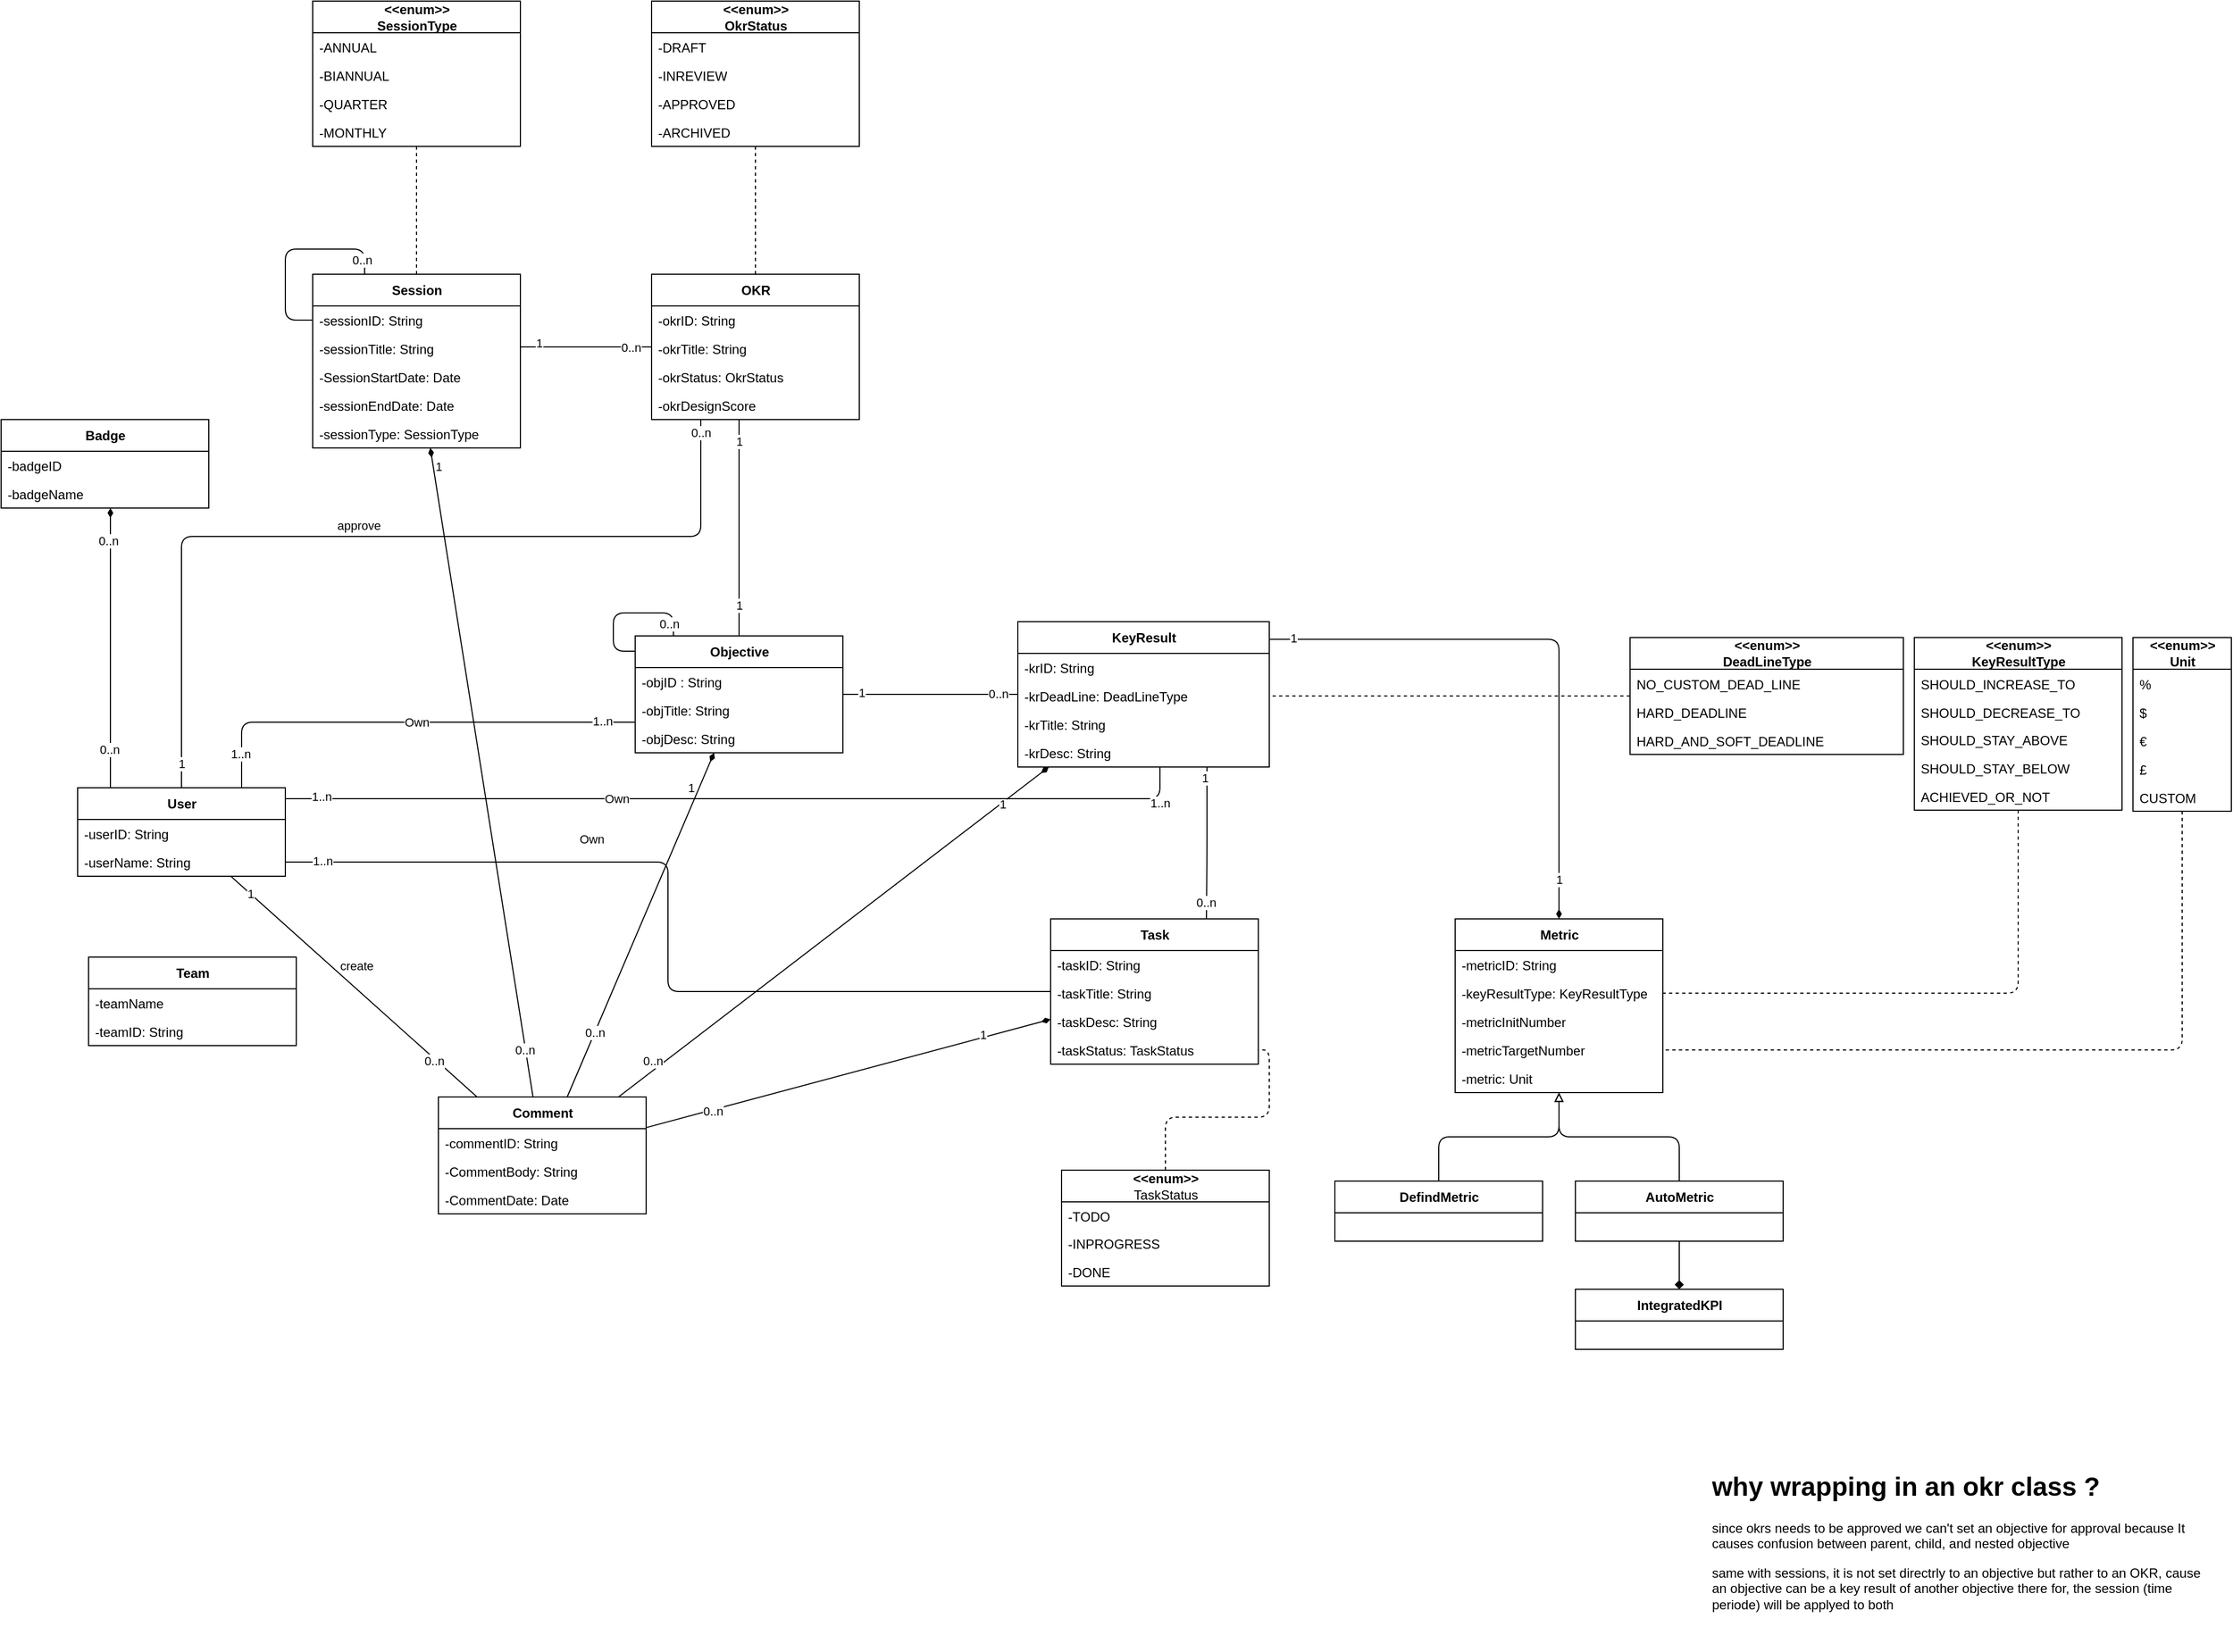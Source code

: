 <mxfile>
    <diagram id="t8nxuuw3yeuFfEOdZzG_" name="u">
        <mxGraphModel dx="2008" dy="2144" grid="1" gridSize="10" guides="1" tooltips="1" connect="1" arrows="1" fold="1" page="1" pageScale="1" pageWidth="827" pageHeight="1169" math="0" shadow="0">
            <root>
                <mxCell id="0IqPSA-vOkDlfjPd2w4W-0"/>
                <mxCell id="0IqPSA-vOkDlfjPd2w4W-1" parent="0IqPSA-vOkDlfjPd2w4W-0"/>
                <mxCell id="b7tBnlJsibYiv3RjB0zy-94" style="edgeStyle=elbowEdgeStyle;orthogonalLoop=1;jettySize=auto;elbow=vertical;html=1;entryX=0.5;entryY=0;entryDx=0;entryDy=0;endArrow=none;endFill=0;" parent="0IqPSA-vOkDlfjPd2w4W-1" source="b7tBnlJsibYiv3RjB0zy-97" target="b7tBnlJsibYiv3RjB0zy-163" edge="1">
                    <mxGeometry relative="1" as="geometry">
                        <Array as="points">
                            <mxPoint x="875" y="-650"/>
                            <mxPoint x="875" y="-670"/>
                            <mxPoint x="940" y="-607"/>
                        </Array>
                    </mxGeometry>
                </mxCell>
                <mxCell id="b7tBnlJsibYiv3RjB0zy-95" value="1" style="edgeLabel;html=1;align=center;verticalAlign=middle;resizable=0;points=[];fontSize=11;fontFamily=Helvetica;fontColor=default;" parent="b7tBnlJsibYiv3RjB0zy-94" vertex="1" connectable="0">
                    <mxGeometry x="0.746" relative="1" as="geometry">
                        <mxPoint y="-3" as="offset"/>
                    </mxGeometry>
                </mxCell>
                <mxCell id="b7tBnlJsibYiv3RjB0zy-96" value="1" style="edgeLabel;html=1;align=center;verticalAlign=middle;resizable=0;points=[];fontSize=11;fontFamily=Helvetica;fontColor=default;" parent="b7tBnlJsibYiv3RjB0zy-94" vertex="1" connectable="0">
                    <mxGeometry x="-0.887" y="1" relative="1" as="geometry">
                        <mxPoint x="-1" y="9" as="offset"/>
                    </mxGeometry>
                </mxCell>
                <mxCell id="b7tBnlJsibYiv3RjB0zy-97" value="OKR" style="swimlane;fontStyle=1;align=center;verticalAlign=middle;childLayout=stackLayout;horizontal=1;startSize=29;horizontalStack=0;resizeParent=1;resizeParentMax=0;resizeLast=0;collapsible=0;marginBottom=0;html=1;shadow=0;" parent="0IqPSA-vOkDlfjPd2w4W-1" vertex="1">
                    <mxGeometry x="795" y="-860" width="190" height="133" as="geometry"/>
                </mxCell>
                <mxCell id="b7tBnlJsibYiv3RjB0zy-98" value="-okrID: String" style="text;strokeColor=none;fillColor=none;align=left;verticalAlign=top;spacingLeft=4;spacingRight=4;overflow=hidden;rotatable=0;points=[[0,0.5],[1,0.5]];portConstraint=eastwest;shadow=0;" parent="b7tBnlJsibYiv3RjB0zy-97" vertex="1">
                    <mxGeometry y="29" width="190" height="26" as="geometry"/>
                </mxCell>
                <mxCell id="b7tBnlJsibYiv3RjB0zy-99" value="-okrTitle: String" style="text;strokeColor=none;fillColor=none;align=left;verticalAlign=top;spacingLeft=4;spacingRight=4;overflow=hidden;rotatable=0;points=[[0,0.5],[1,0.5]];portConstraint=eastwest;shadow=0;" parent="b7tBnlJsibYiv3RjB0zy-97" vertex="1">
                    <mxGeometry y="55" width="190" height="26" as="geometry"/>
                </mxCell>
                <mxCell id="BGHx7b7R4fK8FCrXJMWj-36" value="-okrStatus: OkrStatus" style="text;strokeColor=none;fillColor=none;align=left;verticalAlign=top;spacingLeft=4;spacingRight=4;overflow=hidden;rotatable=0;points=[[0,0.5],[1,0.5]];portConstraint=eastwest;shadow=0;fontStyle=0" parent="b7tBnlJsibYiv3RjB0zy-97" vertex="1">
                    <mxGeometry y="81" width="190" height="26" as="geometry"/>
                </mxCell>
                <mxCell id="BGHx7b7R4fK8FCrXJMWj-39" value="-okrDesignScore" style="text;strokeColor=none;fillColor=none;align=left;verticalAlign=top;spacingLeft=4;spacingRight=4;overflow=hidden;rotatable=0;points=[[0,0.5],[1,0.5]];portConstraint=eastwest;shadow=0;fontStyle=0" parent="b7tBnlJsibYiv3RjB0zy-97" vertex="1">
                    <mxGeometry y="107" width="190" height="26" as="geometry"/>
                </mxCell>
                <mxCell id="b7tBnlJsibYiv3RjB0zy-100" style="edgeStyle=orthogonalEdgeStyle;orthogonalLoop=1;jettySize=auto;html=1;endArrow=none;endFill=0;" parent="0IqPSA-vOkDlfjPd2w4W-1" source="b7tBnlJsibYiv3RjB0zy-106" target="b7tBnlJsibYiv3RjB0zy-163" edge="1">
                    <mxGeometry relative="1" as="geometry"/>
                </mxCell>
                <mxCell id="b7tBnlJsibYiv3RjB0zy-101" value="0..n" style="edgeLabel;html=1;align=center;verticalAlign=middle;resizable=0;points=[];" parent="b7tBnlJsibYiv3RjB0zy-100" vertex="1" connectable="0">
                    <mxGeometry x="-0.766" y="-1" relative="1" as="geometry">
                        <mxPoint as="offset"/>
                    </mxGeometry>
                </mxCell>
                <mxCell id="b7tBnlJsibYiv3RjB0zy-102" value="1" style="edgeLabel;html=1;align=center;verticalAlign=middle;resizable=0;points=[];" parent="b7tBnlJsibYiv3RjB0zy-100" vertex="1" connectable="0">
                    <mxGeometry x="0.787" y="-2" relative="1" as="geometry">
                        <mxPoint as="offset"/>
                    </mxGeometry>
                </mxCell>
                <mxCell id="b7tBnlJsibYiv3RjB0zy-103" style="edgeStyle=elbowEdgeStyle;elbow=vertical;html=1;entryX=0.75;entryY=0;entryDx=0;entryDy=0;fontFamily=Times New Roman;endArrow=none;endFill=0;" parent="0IqPSA-vOkDlfjPd2w4W-1" source="b7tBnlJsibYiv3RjB0zy-106" target="b7tBnlJsibYiv3RjB0zy-154" edge="1">
                    <mxGeometry relative="1" as="geometry">
                        <Array as="points">
                            <mxPoint x="1303" y="-330"/>
                            <mxPoint x="1300" y="-360"/>
                            <mxPoint x="1240" y="-330"/>
                            <mxPoint x="1075" y="-320"/>
                        </Array>
                        <mxPoint x="1293" y="-420" as="sourcePoint"/>
                    </mxGeometry>
                </mxCell>
                <mxCell id="b7tBnlJsibYiv3RjB0zy-104" value="0..n" style="edgeLabel;html=1;align=center;verticalAlign=middle;resizable=0;points=[];fontSize=11;fontFamily=Helvetica;fontColor=default;" parent="b7tBnlJsibYiv3RjB0zy-103" vertex="1" connectable="0">
                    <mxGeometry x="0.775" y="-1" relative="1" as="geometry">
                        <mxPoint as="offset"/>
                    </mxGeometry>
                </mxCell>
                <mxCell id="b7tBnlJsibYiv3RjB0zy-105" value="1" style="edgeLabel;html=1;align=center;verticalAlign=middle;resizable=0;points=[];" parent="b7tBnlJsibYiv3RjB0zy-103" vertex="1" connectable="0">
                    <mxGeometry x="-0.856" y="2" relative="1" as="geometry">
                        <mxPoint x="-4" as="offset"/>
                    </mxGeometry>
                </mxCell>
                <mxCell id="12" style="edgeStyle=orthogonalEdgeStyle;html=1;endArrow=diamondThin;endFill=1;elbow=vertical;exitX=1.001;exitY=0.121;exitDx=0;exitDy=0;exitPerimeter=0;" edge="1" parent="0IqPSA-vOkDlfjPd2w4W-1" source="b7tBnlJsibYiv3RjB0zy-106" target="b7tBnlJsibYiv3RjB0zy-159">
                    <mxGeometry relative="1" as="geometry"/>
                </mxCell>
                <mxCell id="uZP4euOk1HzotFW-nWOn-19" value="1" style="edgeLabel;html=1;align=center;verticalAlign=middle;resizable=0;points=[];" vertex="1" connectable="0" parent="12">
                    <mxGeometry x="0.86" relative="1" as="geometry">
                        <mxPoint as="offset"/>
                    </mxGeometry>
                </mxCell>
                <mxCell id="uZP4euOk1HzotFW-nWOn-20" value="1" style="edgeLabel;html=1;align=center;verticalAlign=middle;resizable=0;points=[];" vertex="1" connectable="0" parent="12">
                    <mxGeometry x="-0.918" y="1" relative="1" as="geometry">
                        <mxPoint as="offset"/>
                    </mxGeometry>
                </mxCell>
                <mxCell id="b7tBnlJsibYiv3RjB0zy-106" value="KeyResult&lt;span style=&quot;color: rgba(0 , 0 , 0 , 0) ; font-family: monospace ; font-size: 0px ; font-weight: 400&quot;&gt;%3CmxGraphModel%3E%3Croot%3E%3CmxCell%20id%3D%220%22%2F%3E%3CmxCell%20id%3D%221%22%20parent%3D%220%22%2F%3E%3CmxCell%20id%3D%222%22%20value%3D%22OKR%22%20style%3D%22swimlane%3BfontStyle%3D1%3Balign%3Dcenter%3BverticalAlign%3Dmiddle%3BchildLayout%3DstackLayout%3Bhorizontal%3D1%3BstartSize%3D29%3BhorizontalStack%3D0%3BresizeParent%3D1%3BresizeParentMax%3D0%3BresizeLast%3D0%3Bcollapsible%3D0%3BmarginBottom%3D0%3Bhtml%3D1%3B%22%20vertex%3D%221%22%20parent%3D%221%22%3E%3CmxGeometry%20x%3D%22230%22%20y%3D%22270%22%20width%3D%22140%22%20height%3D%2254%22%20as%3D%22geometry%22%2F%3E%3C%2FmxCell%3E%3C%2Froot%3E%3C%2FmxGraphModel%3E&lt;/span&gt;&lt;span style=&quot;color: rgba(0 , 0 , 0 , 0) ; font-family: monospace ; font-size: 0px ; font-weight: 400&quot;&gt;%3CmxGraphModel%3E%3Croot%3E%3CmxCell%20id%3D%220%22%2F%3E%3CmxCell%20id%3D%221%22%20parent%3D%220%22%2F%3E%3CmxCell%20id%3D%222%22%20value%3D%22OKR%22%20style%3D%22swimlane%3BfontStyle%3D1%3Balign%3Dcenter%3BverticalAlign%3Dmiddle%3BchildLayout%3DstackLayout%3Bhorizontal%3D1%3BstartSize%3D29%3BhorizontalStack%3D0%3BresizeParent%3D1%3BresizeParentMax%3D0%3BresizeLast%3D0%3Bcollapsible%3D0%3BmarginBottom%3D0%3Bhtml%3D1%3B%22%20vertex%3D%221%22%20parent%3D%221%22%3E%3CmxGeometry%20x%3D%22230%22%20y%3D%22270%22%20width%3D%22140%22%20height%3D%2254%22%20as%3D%22geometry%22%2F%3E%3C%2FmxCell%3E%3C%2Froot%3E%3C%2FmxGraphModel%3E&lt;/span&gt;" style="swimlane;fontStyle=1;align=center;verticalAlign=middle;childLayout=stackLayout;horizontal=1;startSize=29;horizontalStack=0;resizeParent=1;resizeParentMax=0;resizeLast=0;collapsible=0;marginBottom=0;html=1;shadow=0;" parent="0IqPSA-vOkDlfjPd2w4W-1" vertex="1">
                    <mxGeometry x="1130" y="-542" width="230" height="133" as="geometry"/>
                </mxCell>
                <mxCell id="b7tBnlJsibYiv3RjB0zy-107" value="-krID: String" style="text;strokeColor=none;fillColor=none;align=left;verticalAlign=top;spacingLeft=4;spacingRight=4;overflow=hidden;rotatable=0;points=[[0,0.5],[1,0.5]];portConstraint=eastwest;shadow=0;fontFamily=Helvetica;fontSize=12;fontColor=default;startSize=29;html=1;" parent="b7tBnlJsibYiv3RjB0zy-106" vertex="1">
                    <mxGeometry y="29" width="230" height="26" as="geometry"/>
                </mxCell>
                <mxCell id="BGHx7b7R4fK8FCrXJMWj-85" value="-krDeadLine: DeadLineType" style="text;strokeColor=none;fillColor=none;align=left;verticalAlign=top;spacingLeft=4;spacingRight=4;overflow=hidden;rotatable=0;points=[[0,0.5],[1,0.5]];portConstraint=eastwest;shadow=0;fontFamily=Helvetica;fontSize=12;fontColor=default;startSize=29;html=1;" parent="b7tBnlJsibYiv3RjB0zy-106" vertex="1">
                    <mxGeometry y="55" width="230" height="26" as="geometry"/>
                </mxCell>
                <mxCell id="BGHx7b7R4fK8FCrXJMWj-79" value="-krTitle: String" style="text;strokeColor=none;fillColor=none;align=left;verticalAlign=top;spacingLeft=4;spacingRight=4;overflow=hidden;rotatable=0;points=[[0,0.5],[1,0.5]];portConstraint=eastwest;shadow=0;fontFamily=Helvetica;fontSize=12;fontColor=default;startSize=29;html=1;" parent="b7tBnlJsibYiv3RjB0zy-106" vertex="1">
                    <mxGeometry y="81" width="230" height="26" as="geometry"/>
                </mxCell>
                <mxCell id="BGHx7b7R4fK8FCrXJMWj-84" value="-krDesc: String" style="text;strokeColor=none;fillColor=none;align=left;verticalAlign=top;spacingLeft=4;spacingRight=4;overflow=hidden;rotatable=0;points=[[0,0.5],[1,0.5]];portConstraint=eastwest;shadow=0;fontFamily=Helvetica;fontSize=12;fontColor=default;startSize=29;html=1;" parent="b7tBnlJsibYiv3RjB0zy-106" vertex="1">
                    <mxGeometry y="107" width="230" height="26" as="geometry"/>
                </mxCell>
                <mxCell id="b7tBnlJsibYiv3RjB0zy-108" style="edgeStyle=elbowEdgeStyle;elbow=vertical;html=1;entryX=0;entryY=0.5;entryDx=0;entryDy=0;endArrow=none;endFill=0;" parent="0IqPSA-vOkDlfjPd2w4W-1" source="b7tBnlJsibYiv3RjB0zy-112" target="b7tBnlJsibYiv3RjB0zy-97" edge="1">
                    <mxGeometry relative="1" as="geometry"/>
                </mxCell>
                <mxCell id="b7tBnlJsibYiv3RjB0zy-109" value="0..n" style="edgeLabel;html=1;align=center;verticalAlign=middle;resizable=0;points=[];" parent="b7tBnlJsibYiv3RjB0zy-108" vertex="1" connectable="0">
                    <mxGeometry x="0.795" y="-2" relative="1" as="geometry">
                        <mxPoint x="-7" y="-2" as="offset"/>
                    </mxGeometry>
                </mxCell>
                <mxCell id="b7tBnlJsibYiv3RjB0zy-110" value="1" style="edgeLabel;html=1;align=center;verticalAlign=middle;resizable=0;points=[];" parent="b7tBnlJsibYiv3RjB0zy-108" vertex="1" connectable="0">
                    <mxGeometry x="-0.863" y="-1" relative="1" as="geometry">
                        <mxPoint x="9" y="-5" as="offset"/>
                    </mxGeometry>
                </mxCell>
                <mxCell id="b7tBnlJsibYiv3RjB0zy-111" style="edgeStyle=elbowEdgeStyle;elbow=vertical;html=1;labelBackgroundColor=default;fontFamily=Helvetica;fontSize=11;fontColor=default;startArrow=none;startFill=0;endArrow=none;endFill=0;strokeColor=default;strokeWidth=1;dashed=1;" parent="0IqPSA-vOkDlfjPd2w4W-1" source="b7tBnlJsibYiv3RjB0zy-112" target="b7tBnlJsibYiv3RjB0zy-180" edge="1">
                    <mxGeometry relative="1" as="geometry">
                        <mxPoint x="630" y="-887" as="targetPoint"/>
                    </mxGeometry>
                </mxCell>
                <mxCell id="b7tBnlJsibYiv3RjB0zy-112" value="Session" style="swimlane;fontStyle=1;align=center;verticalAlign=middle;childLayout=stackLayout;horizontal=1;startSize=29;horizontalStack=0;resizeParent=1;resizeParentMax=0;resizeLast=0;collapsible=0;marginBottom=0;html=1;shadow=0;" parent="0IqPSA-vOkDlfjPd2w4W-1" vertex="1">
                    <mxGeometry x="485" y="-860" width="190" height="159" as="geometry"/>
                </mxCell>
                <mxCell id="b7tBnlJsibYiv3RjB0zy-113" value="-sessionID: String" style="text;strokeColor=none;fillColor=none;align=left;verticalAlign=top;spacingLeft=4;spacingRight=4;overflow=hidden;rotatable=0;points=[[0,0.5],[1,0.5]];portConstraint=eastwest;shadow=0;fontFamily=Helvetica;fontSize=12;fontColor=default;startSize=29;html=1;" parent="b7tBnlJsibYiv3RjB0zy-112" vertex="1">
                    <mxGeometry y="29" width="190" height="26" as="geometry"/>
                </mxCell>
                <mxCell id="b7tBnlJsibYiv3RjB0zy-114" value="-sessionTitle: String" style="text;strokeColor=none;fillColor=none;align=left;verticalAlign=top;spacingLeft=4;spacingRight=4;overflow=hidden;rotatable=0;points=[[0,0.5],[1,0.5]];portConstraint=eastwest;shadow=0;fontFamily=Helvetica;fontSize=12;fontColor=default;startSize=29;html=1;" parent="b7tBnlJsibYiv3RjB0zy-112" vertex="1">
                    <mxGeometry y="55" width="190" height="26" as="geometry"/>
                </mxCell>
                <mxCell id="b7tBnlJsibYiv3RjB0zy-115" value="-SessionStartDate: Date" style="text;strokeColor=none;fillColor=none;align=left;verticalAlign=top;spacingLeft=4;spacingRight=4;overflow=hidden;rotatable=0;points=[[0,0.5],[1,0.5]];portConstraint=eastwest;shadow=0;fontFamily=Helvetica;fontSize=12;fontColor=default;startSize=29;html=1;" parent="b7tBnlJsibYiv3RjB0zy-112" vertex="1">
                    <mxGeometry y="81" width="190" height="26" as="geometry"/>
                </mxCell>
                <mxCell id="b7tBnlJsibYiv3RjB0zy-116" value="-sessionEndDate: Date" style="text;strokeColor=none;fillColor=none;align=left;verticalAlign=top;spacingLeft=4;spacingRight=4;overflow=hidden;rotatable=0;points=[[0,0.5],[1,0.5]];portConstraint=eastwest;shadow=0;fontFamily=Helvetica;fontSize=12;fontColor=default;startSize=29;html=1;" parent="b7tBnlJsibYiv3RjB0zy-112" vertex="1">
                    <mxGeometry y="107" width="190" height="26" as="geometry"/>
                </mxCell>
                <mxCell id="BGHx7b7R4fK8FCrXJMWj-38" value="-sessionType: SessionType" style="text;strokeColor=none;fillColor=none;align=left;verticalAlign=top;spacingLeft=4;spacingRight=4;overflow=hidden;rotatable=0;points=[[0,0.5],[1,0.5]];portConstraint=eastwest;shadow=0;fontFamily=Helvetica;fontSize=12;fontColor=default;startSize=29;html=1;" parent="b7tBnlJsibYiv3RjB0zy-112" vertex="1">
                    <mxGeometry y="133" width="190" height="26" as="geometry"/>
                </mxCell>
                <mxCell id="BGHx7b7R4fK8FCrXJMWj-3" style="edgeStyle=orthogonalEdgeStyle;jumpStyle=none;html=1;endArrow=none;endFill=0;entryX=0.25;entryY=0;entryDx=0;entryDy=0;exitX=0;exitY=0.5;exitDx=0;exitDy=0;" parent="b7tBnlJsibYiv3RjB0zy-112" source="b7tBnlJsibYiv3RjB0zy-113" target="b7tBnlJsibYiv3RjB0zy-112" edge="1">
                    <mxGeometry relative="1" as="geometry">
                        <mxPoint x="-35" y="-13.0" as="targetPoint"/>
                        <mxPoint x="-55" y="57" as="sourcePoint"/>
                        <Array as="points">
                            <mxPoint x="-25" y="42"/>
                            <mxPoint x="-25" y="-23"/>
                            <mxPoint x="47" y="-23"/>
                        </Array>
                    </mxGeometry>
                </mxCell>
                <mxCell id="BGHx7b7R4fK8FCrXJMWj-4" value="0..n" style="edgeLabel;html=1;align=center;verticalAlign=middle;resizable=0;points=[];" parent="BGHx7b7R4fK8FCrXJMWj-3" vertex="1" connectable="0">
                    <mxGeometry x="0.501" y="1" relative="1" as="geometry">
                        <mxPoint x="21" y="11" as="offset"/>
                    </mxGeometry>
                </mxCell>
                <mxCell id="b7tBnlJsibYiv3RjB0zy-117" style="edgeStyle=elbowEdgeStyle;elbow=vertical;html=1;endArrow=none;endFill=0;" parent="0IqPSA-vOkDlfjPd2w4W-1" source="b7tBnlJsibYiv3RjB0zy-185" target="b7tBnlJsibYiv3RjB0zy-163" edge="1">
                    <mxGeometry relative="1" as="geometry">
                        <Array as="points">
                            <mxPoint x="420" y="-450"/>
                            <mxPoint x="570" y="-470"/>
                            <mxPoint x="420" y="-440"/>
                            <mxPoint x="520" y="-480"/>
                        </Array>
                        <mxPoint x="442.77" y="-428.218" as="sourcePoint"/>
                    </mxGeometry>
                </mxCell>
                <mxCell id="b7tBnlJsibYiv3RjB0zy-118" value="1..n" style="edgeLabel;html=1;align=center;verticalAlign=middle;resizable=0;points=[];" parent="b7tBnlJsibYiv3RjB0zy-117" vertex="1" connectable="0">
                    <mxGeometry x="0.855" y="1" relative="1" as="geometry">
                        <mxPoint as="offset"/>
                    </mxGeometry>
                </mxCell>
                <mxCell id="b7tBnlJsibYiv3RjB0zy-119" value="1..n" style="edgeLabel;html=1;align=center;verticalAlign=middle;resizable=0;points=[];" parent="b7tBnlJsibYiv3RjB0zy-117" vertex="1" connectable="0">
                    <mxGeometry x="-0.852" y="1" relative="1" as="geometry">
                        <mxPoint as="offset"/>
                    </mxGeometry>
                </mxCell>
                <mxCell id="b7tBnlJsibYiv3RjB0zy-120" value="Own" style="edgeLabel;html=1;align=center;verticalAlign=middle;resizable=0;points=[];" parent="b7tBnlJsibYiv3RjB0zy-117" vertex="1" connectable="0">
                    <mxGeometry x="-0.027" y="4" relative="1" as="geometry">
                        <mxPoint x="15" y="4" as="offset"/>
                    </mxGeometry>
                </mxCell>
                <mxCell id="b7tBnlJsibYiv3RjB0zy-121" style="edgeStyle=elbowEdgeStyle;elbow=vertical;html=1;endArrow=none;endFill=0;" parent="0IqPSA-vOkDlfjPd2w4W-1" source="b7tBnlJsibYiv3RjB0zy-185" target="b7tBnlJsibYiv3RjB0zy-97" edge="1">
                    <mxGeometry relative="1" as="geometry">
                        <Array as="points">
                            <mxPoint x="840" y="-620"/>
                            <mxPoint x="540" y="-620"/>
                            <mxPoint x="840" y="-570"/>
                            <mxPoint x="390" y="-570"/>
                            <mxPoint x="630" y="-570"/>
                        </Array>
                        <mxPoint x="390" y="-430" as="sourcePoint"/>
                    </mxGeometry>
                </mxCell>
                <mxCell id="b7tBnlJsibYiv3RjB0zy-122" value="approve" style="edgeLabel;html=1;align=center;verticalAlign=middle;resizable=0;points=[];" parent="b7tBnlJsibYiv3RjB0zy-121" vertex="1" connectable="0">
                    <mxGeometry x="0.113" y="-3" relative="1" as="geometry">
                        <mxPoint x="-60" y="-13" as="offset"/>
                    </mxGeometry>
                </mxCell>
                <mxCell id="b7tBnlJsibYiv3RjB0zy-123" value="0..n" style="edgeLabel;html=1;align=center;verticalAlign=middle;resizable=0;points=[];" parent="b7tBnlJsibYiv3RjB0zy-121" vertex="1" connectable="0">
                    <mxGeometry x="0.972" relative="1" as="geometry">
                        <mxPoint as="offset"/>
                    </mxGeometry>
                </mxCell>
                <mxCell id="b7tBnlJsibYiv3RjB0zy-124" value="1" style="edgeLabel;html=1;align=center;verticalAlign=middle;resizable=0;points=[];" parent="b7tBnlJsibYiv3RjB0zy-121" vertex="1" connectable="0">
                    <mxGeometry x="-0.944" relative="1" as="geometry">
                        <mxPoint as="offset"/>
                    </mxGeometry>
                </mxCell>
                <mxCell id="b7tBnlJsibYiv3RjB0zy-128" style="edgeStyle=elbowEdgeStyle;shape=connector;orthogonalLoop=1;jettySize=auto;elbow=vertical;html=1;labelBackgroundColor=default;fontFamily=Helvetica;fontSize=11;fontColor=default;startArrow=diamondThin;startFill=1;endArrow=none;endFill=0;strokeColor=default;" parent="0IqPSA-vOkDlfjPd2w4W-1" source="b7tBnlJsibYiv3RjB0zy-131" target="b7tBnlJsibYiv3RjB0zy-185" edge="1">
                    <mxGeometry relative="1" as="geometry">
                        <mxPoint x="338.27" y="-429.352" as="targetPoint"/>
                        <Array as="points">
                            <mxPoint x="300" y="-570"/>
                        </Array>
                    </mxGeometry>
                </mxCell>
                <mxCell id="b7tBnlJsibYiv3RjB0zy-129" value="0..n" style="edgeLabel;html=1;align=center;verticalAlign=middle;resizable=0;points=[];fontSize=11;fontFamily=Helvetica;fontColor=default;" parent="b7tBnlJsibYiv3RjB0zy-128" vertex="1" connectable="0">
                    <mxGeometry x="0.725" y="-1" relative="1" as="geometry">
                        <mxPoint as="offset"/>
                    </mxGeometry>
                </mxCell>
                <mxCell id="b7tBnlJsibYiv3RjB0zy-130" value="0..n" style="edgeLabel;html=1;align=center;verticalAlign=middle;resizable=0;points=[];fontSize=11;fontFamily=Helvetica;fontColor=default;" parent="b7tBnlJsibYiv3RjB0zy-128" vertex="1" connectable="0">
                    <mxGeometry x="-0.549" y="-2" relative="1" as="geometry">
                        <mxPoint y="-28" as="offset"/>
                    </mxGeometry>
                </mxCell>
                <mxCell id="b7tBnlJsibYiv3RjB0zy-131" value="Badge" style="swimlane;fontStyle=1;align=center;verticalAlign=middle;childLayout=stackLayout;horizontal=1;startSize=29;horizontalStack=0;resizeParent=1;resizeParentMax=0;resizeLast=0;collapsible=0;marginBottom=0;html=1;shadow=0;" parent="0IqPSA-vOkDlfjPd2w4W-1" vertex="1">
                    <mxGeometry x="200" y="-727" width="190" height="81" as="geometry"/>
                </mxCell>
                <mxCell id="b7tBnlJsibYiv3RjB0zy-132" value="-badgeID" style="text;strokeColor=none;fillColor=none;align=left;verticalAlign=top;spacingLeft=4;spacingRight=4;overflow=hidden;rotatable=0;points=[[0,0.5],[1,0.5]];portConstraint=eastwest;shadow=0;fontFamily=Helvetica;fontSize=12;fontColor=default;startSize=29;html=1;" parent="b7tBnlJsibYiv3RjB0zy-131" vertex="1">
                    <mxGeometry y="29" width="190" height="26" as="geometry"/>
                </mxCell>
                <mxCell id="b7tBnlJsibYiv3RjB0zy-133" value="-badgeName" style="text;strokeColor=none;fillColor=none;align=left;verticalAlign=top;spacingLeft=4;spacingRight=4;overflow=hidden;rotatable=0;points=[[0,0.5],[1,0.5]];portConstraint=eastwest;shadow=0;fontFamily=Helvetica;fontSize=12;fontColor=default;startSize=29;html=1;" parent="b7tBnlJsibYiv3RjB0zy-131" vertex="1">
                    <mxGeometry y="55" width="190" height="26" as="geometry"/>
                </mxCell>
                <mxCell id="b7tBnlJsibYiv3RjB0zy-134" style="edgeStyle=none;shape=connector;html=1;labelBackgroundColor=default;fontFamily=Helvetica;fontSize=11;fontColor=default;startArrow=none;startFill=0;endArrow=diamondThin;endFill=1;strokeColor=default;elbow=vertical;" parent="0IqPSA-vOkDlfjPd2w4W-1" source="b7tBnlJsibYiv3RjB0zy-150" target="b7tBnlJsibYiv3RjB0zy-163" edge="1">
                    <mxGeometry relative="1" as="geometry"/>
                </mxCell>
                <mxCell id="b7tBnlJsibYiv3RjB0zy-135" value="1" style="edgeLabel;html=1;align=center;verticalAlign=middle;resizable=0;points=[];fontSize=11;fontFamily=Helvetica;fontColor=default;" parent="b7tBnlJsibYiv3RjB0zy-134" vertex="1" connectable="0">
                    <mxGeometry x="0.911" y="1" relative="1" as="geometry">
                        <mxPoint x="-14" y="18" as="offset"/>
                    </mxGeometry>
                </mxCell>
                <mxCell id="b7tBnlJsibYiv3RjB0zy-136" value="0..n" style="edgeLabel;html=1;align=center;verticalAlign=middle;resizable=0;points=[];fontSize=11;fontFamily=Helvetica;fontColor=default;" parent="b7tBnlJsibYiv3RjB0zy-134" vertex="1" connectable="0">
                    <mxGeometry x="-0.623" relative="1" as="geometry">
                        <mxPoint as="offset"/>
                    </mxGeometry>
                </mxCell>
                <mxCell id="b7tBnlJsibYiv3RjB0zy-137" style="edgeStyle=none;shape=connector;html=1;labelBackgroundColor=default;fontFamily=Helvetica;fontSize=11;fontColor=default;startArrow=none;startFill=0;endArrow=diamondThin;endFill=1;strokeColor=default;elbow=vertical;" parent="0IqPSA-vOkDlfjPd2w4W-1" source="b7tBnlJsibYiv3RjB0zy-150" target="b7tBnlJsibYiv3RjB0zy-106" edge="1">
                    <mxGeometry relative="1" as="geometry"/>
                </mxCell>
                <mxCell id="b7tBnlJsibYiv3RjB0zy-138" value="1" style="edgeLabel;html=1;align=center;verticalAlign=middle;resizable=0;points=[];fontSize=11;fontFamily=Helvetica;fontColor=default;" parent="b7tBnlJsibYiv3RjB0zy-137" vertex="1" connectable="0">
                    <mxGeometry x="0.836" y="2" relative="1" as="geometry">
                        <mxPoint x="-9" y="11" as="offset"/>
                    </mxGeometry>
                </mxCell>
                <mxCell id="b7tBnlJsibYiv3RjB0zy-139" value="0..n" style="edgeLabel;html=1;align=center;verticalAlign=middle;resizable=0;points=[];fontSize=11;fontFamily=Helvetica;fontColor=default;" parent="b7tBnlJsibYiv3RjB0zy-137" vertex="1" connectable="0">
                    <mxGeometry x="-0.697" y="1" relative="1" as="geometry">
                        <mxPoint x="-28" y="13" as="offset"/>
                    </mxGeometry>
                </mxCell>
                <mxCell id="b7tBnlJsibYiv3RjB0zy-140" style="edgeStyle=none;shape=connector;html=1;labelBackgroundColor=default;fontFamily=Helvetica;fontSize=11;fontColor=default;startArrow=none;startFill=0;endArrow=diamondThin;endFill=1;strokeColor=default;elbow=vertical;" parent="0IqPSA-vOkDlfjPd2w4W-1" source="b7tBnlJsibYiv3RjB0zy-150" target="b7tBnlJsibYiv3RjB0zy-154" edge="1">
                    <mxGeometry relative="1" as="geometry"/>
                </mxCell>
                <mxCell id="b7tBnlJsibYiv3RjB0zy-141" value="1" style="edgeLabel;html=1;align=center;verticalAlign=middle;resizable=0;points=[];fontSize=11;fontFamily=Helvetica;fontColor=default;" parent="b7tBnlJsibYiv3RjB0zy-140" vertex="1" connectable="0">
                    <mxGeometry x="0.597" y="-2" relative="1" as="geometry">
                        <mxPoint x="12" y="-8" as="offset"/>
                    </mxGeometry>
                </mxCell>
                <mxCell id="b7tBnlJsibYiv3RjB0zy-142" value="0..n" style="edgeLabel;html=1;align=center;verticalAlign=middle;resizable=0;points=[];fontSize=11;fontFamily=Helvetica;fontColor=default;" parent="b7tBnlJsibYiv3RjB0zy-140" vertex="1" connectable="0">
                    <mxGeometry x="-0.669" y="-1" relative="1" as="geometry">
                        <mxPoint x="-1" as="offset"/>
                    </mxGeometry>
                </mxCell>
                <mxCell id="b7tBnlJsibYiv3RjB0zy-143" style="edgeStyle=none;shape=connector;html=1;labelBackgroundColor=default;fontFamily=Helvetica;fontSize=11;fontColor=default;startArrow=none;startFill=0;endArrow=diamondThin;endFill=1;strokeColor=default;elbow=vertical;jumpStyle=none;" parent="0IqPSA-vOkDlfjPd2w4W-1" source="b7tBnlJsibYiv3RjB0zy-150" target="b7tBnlJsibYiv3RjB0zy-112" edge="1">
                    <mxGeometry relative="1" as="geometry"/>
                </mxCell>
                <mxCell id="b7tBnlJsibYiv3RjB0zy-144" value="1" style="edgeLabel;html=1;align=center;verticalAlign=middle;resizable=0;points=[];fontSize=11;fontFamily=Helvetica;fontColor=default;" parent="b7tBnlJsibYiv3RjB0zy-143" vertex="1" connectable="0">
                    <mxGeometry x="0.963" y="2" relative="1" as="geometry">
                        <mxPoint x="7" y="6" as="offset"/>
                    </mxGeometry>
                </mxCell>
                <mxCell id="b7tBnlJsibYiv3RjB0zy-145" value="0..n" style="edgeLabel;html=1;align=center;verticalAlign=middle;resizable=0;points=[];fontSize=11;fontFamily=Helvetica;fontColor=default;" parent="b7tBnlJsibYiv3RjB0zy-143" vertex="1" connectable="0">
                    <mxGeometry x="-0.856" y="1" relative="1" as="geometry">
                        <mxPoint as="offset"/>
                    </mxGeometry>
                </mxCell>
                <mxCell id="b7tBnlJsibYiv3RjB0zy-146" style="edgeStyle=none;shape=connector;html=1;labelBackgroundColor=default;fontFamily=Helvetica;fontSize=11;fontColor=default;startArrow=none;startFill=0;endArrow=none;endFill=0;strokeColor=default;elbow=vertical;" parent="0IqPSA-vOkDlfjPd2w4W-1" source="b7tBnlJsibYiv3RjB0zy-150" target="b7tBnlJsibYiv3RjB0zy-185" edge="1">
                    <mxGeometry relative="1" as="geometry">
                        <mxPoint x="430" y="-310" as="targetPoint"/>
                    </mxGeometry>
                </mxCell>
                <mxCell id="b7tBnlJsibYiv3RjB0zy-147" value="1" style="edgeLabel;html=1;align=center;verticalAlign=middle;resizable=0;points=[];fontSize=11;fontFamily=Helvetica;fontColor=default;" parent="b7tBnlJsibYiv3RjB0zy-146" vertex="1" connectable="0">
                    <mxGeometry x="0.848" relative="1" as="geometry">
                        <mxPoint as="offset"/>
                    </mxGeometry>
                </mxCell>
                <mxCell id="b7tBnlJsibYiv3RjB0zy-148" value="0..n" style="edgeLabel;html=1;align=center;verticalAlign=middle;resizable=0;points=[];fontSize=11;fontFamily=Helvetica;fontColor=default;" parent="b7tBnlJsibYiv3RjB0zy-146" vertex="1" connectable="0">
                    <mxGeometry x="-0.658" y="2" relative="1" as="geometry">
                        <mxPoint as="offset"/>
                    </mxGeometry>
                </mxCell>
                <mxCell id="b7tBnlJsibYiv3RjB0zy-149" value="create" style="edgeLabel;html=1;align=center;verticalAlign=middle;resizable=0;points=[];fontSize=11;fontFamily=Helvetica;fontColor=default;" parent="b7tBnlJsibYiv3RjB0zy-146" vertex="1" connectable="0">
                    <mxGeometry x="0.111" y="-4" relative="1" as="geometry">
                        <mxPoint x="12" y="-5" as="offset"/>
                    </mxGeometry>
                </mxCell>
                <mxCell id="b7tBnlJsibYiv3RjB0zy-150" value="Comment" style="swimlane;fontStyle=1;align=center;verticalAlign=middle;childLayout=stackLayout;horizontal=1;startSize=29;horizontalStack=0;resizeParent=1;resizeParentMax=0;resizeLast=0;collapsible=0;marginBottom=0;html=1;shadow=0;" parent="0IqPSA-vOkDlfjPd2w4W-1" vertex="1">
                    <mxGeometry x="600" y="-107" width="190" height="107" as="geometry"/>
                </mxCell>
                <mxCell id="b7tBnlJsibYiv3RjB0zy-151" value="-commentID: String" style="text;strokeColor=none;fillColor=none;align=left;verticalAlign=top;spacingLeft=4;spacingRight=4;overflow=hidden;rotatable=0;points=[[0,0.5],[1,0.5]];portConstraint=eastwest;shadow=0;fontFamily=Helvetica;fontSize=12;fontColor=default;startSize=29;html=1;" parent="b7tBnlJsibYiv3RjB0zy-150" vertex="1">
                    <mxGeometry y="29" width="190" height="26" as="geometry"/>
                </mxCell>
                <mxCell id="b7tBnlJsibYiv3RjB0zy-152" value="-CommentBody: String" style="text;strokeColor=none;fillColor=none;align=left;verticalAlign=top;spacingLeft=4;spacingRight=4;overflow=hidden;rotatable=0;points=[[0,0.5],[1,0.5]];portConstraint=eastwest;shadow=0;fontFamily=Helvetica;fontSize=12;fontColor=default;startSize=29;html=1;" parent="b7tBnlJsibYiv3RjB0zy-150" vertex="1">
                    <mxGeometry y="55" width="190" height="26" as="geometry"/>
                </mxCell>
                <mxCell id="b7tBnlJsibYiv3RjB0zy-153" value="-CommentDate: Date" style="text;strokeColor=none;fillColor=none;align=left;verticalAlign=top;spacingLeft=4;spacingRight=4;overflow=hidden;rotatable=0;points=[[0,0.5],[1,0.5]];portConstraint=eastwest;shadow=0;fontFamily=Helvetica;fontSize=12;fontColor=default;startSize=29;html=1;" parent="b7tBnlJsibYiv3RjB0zy-150" vertex="1">
                    <mxGeometry y="81" width="190" height="26" as="geometry"/>
                </mxCell>
                <mxCell id="b7tBnlJsibYiv3RjB0zy-154" value="Task" style="swimlane;fontStyle=1;align=center;verticalAlign=middle;childLayout=stackLayout;horizontal=1;startSize=29;horizontalStack=0;resizeParent=1;resizeParentMax=0;resizeLast=0;collapsible=0;marginBottom=0;html=1;shadow=0;" parent="0IqPSA-vOkDlfjPd2w4W-1" vertex="1">
                    <mxGeometry x="1160" y="-270" width="190" height="133" as="geometry"/>
                </mxCell>
                <mxCell id="b7tBnlJsibYiv3RjB0zy-155" value="-taskID: String" style="text;strokeColor=none;fillColor=none;align=left;verticalAlign=top;spacingLeft=4;spacingRight=4;overflow=hidden;rotatable=0;points=[[0,0.5],[1,0.5]];portConstraint=eastwest;shadow=0;fontFamily=Helvetica;fontSize=12;fontColor=default;startSize=29;html=1;" parent="b7tBnlJsibYiv3RjB0zy-154" vertex="1">
                    <mxGeometry y="29" width="190" height="26" as="geometry"/>
                </mxCell>
                <mxCell id="BGHx7b7R4fK8FCrXJMWj-5" value="-taskTitle: String" style="text;strokeColor=none;fillColor=none;align=left;verticalAlign=top;spacingLeft=4;spacingRight=4;overflow=hidden;rotatable=0;points=[[0,0.5],[1,0.5]];portConstraint=eastwest;shadow=0;fontFamily=Helvetica;fontSize=12;fontColor=default;startSize=29;html=1;" parent="b7tBnlJsibYiv3RjB0zy-154" vertex="1">
                    <mxGeometry y="55" width="190" height="26" as="geometry"/>
                </mxCell>
                <mxCell id="BGHx7b7R4fK8FCrXJMWj-9" value="-taskDesc: String" style="text;strokeColor=none;fillColor=none;align=left;verticalAlign=top;spacingLeft=4;spacingRight=4;overflow=hidden;rotatable=0;points=[[0,0.5],[1,0.5]];portConstraint=eastwest;shadow=0;fontFamily=Helvetica;fontSize=12;fontColor=default;startSize=29;html=1;" parent="b7tBnlJsibYiv3RjB0zy-154" vertex="1">
                    <mxGeometry y="81" width="190" height="26" as="geometry"/>
                </mxCell>
                <mxCell id="BGHx7b7R4fK8FCrXJMWj-40" value="-taskStatus: TaskStatus" style="text;strokeColor=none;fillColor=none;align=left;verticalAlign=top;spacingLeft=4;spacingRight=4;overflow=hidden;rotatable=0;points=[[0,0.5],[1,0.5]];portConstraint=eastwest;shadow=0;fontFamily=Helvetica;fontSize=12;fontColor=default;startSize=29;html=1;" parent="b7tBnlJsibYiv3RjB0zy-154" vertex="1">
                    <mxGeometry y="107" width="190" height="26" as="geometry"/>
                </mxCell>
                <mxCell id="b7tBnlJsibYiv3RjB0zy-162" value="" style="group;shadow=0;" parent="0IqPSA-vOkDlfjPd2w4W-1" vertex="1" connectable="0">
                    <mxGeometry x="770" y="-540" width="200" height="118" as="geometry"/>
                </mxCell>
                <mxCell id="b7tBnlJsibYiv3RjB0zy-163" value="Objective" style="swimlane;fontStyle=1;align=center;verticalAlign=middle;childLayout=stackLayout;horizontal=1;startSize=29;horizontalStack=0;resizeParent=1;resizeParentMax=0;resizeLast=0;collapsible=0;marginBottom=0;html=1;shadow=0;" parent="b7tBnlJsibYiv3RjB0zy-162" vertex="1">
                    <mxGeometry x="10" y="11" width="190" height="107" as="geometry"/>
                </mxCell>
                <mxCell id="b7tBnlJsibYiv3RjB0zy-164" value="-objID : String&amp;nbsp;" style="text;strokeColor=none;fillColor=none;align=left;verticalAlign=top;spacingLeft=4;spacingRight=4;overflow=hidden;rotatable=0;points=[[0,0.5],[1,0.5]];portConstraint=eastwest;shadow=0;fontFamily=Helvetica;fontSize=12;fontColor=default;startSize=29;html=1;" parent="b7tBnlJsibYiv3RjB0zy-163" vertex="1">
                    <mxGeometry y="29" width="190" height="26" as="geometry"/>
                </mxCell>
                <mxCell id="b7tBnlJsibYiv3RjB0zy-165" value="-objTitle: String" style="text;strokeColor=none;fillColor=none;align=left;verticalAlign=top;spacingLeft=4;spacingRight=4;overflow=hidden;rotatable=0;points=[[0,0.5],[1,0.5]];portConstraint=eastwest;shadow=0;fontFamily=Helvetica;fontSize=12;fontColor=default;startSize=29;html=1;" parent="b7tBnlJsibYiv3RjB0zy-163" vertex="1">
                    <mxGeometry y="55" width="190" height="26" as="geometry"/>
                </mxCell>
                <mxCell id="b7tBnlJsibYiv3RjB0zy-166" value="-objDesc: String" style="text;strokeColor=none;fillColor=none;align=left;verticalAlign=top;spacingLeft=4;spacingRight=4;overflow=hidden;rotatable=0;points=[[0,0.5],[1,0.5]];portConstraint=eastwest;shadow=0;fontFamily=Helvetica;fontSize=12;fontColor=default;startSize=29;html=1;" parent="b7tBnlJsibYiv3RjB0zy-163" vertex="1">
                    <mxGeometry y="81" width="190" height="26" as="geometry"/>
                </mxCell>
                <mxCell id="b7tBnlJsibYiv3RjB0zy-167" style="edgeStyle=orthogonalEdgeStyle;orthogonalLoop=1;jettySize=auto;html=1;entryX=0.184;entryY=0;entryDx=0;entryDy=0;endArrow=none;endFill=0;entryPerimeter=0;" parent="b7tBnlJsibYiv3RjB0zy-162" source="b7tBnlJsibYiv3RjB0zy-163" target="b7tBnlJsibYiv3RjB0zy-163" edge="1">
                    <mxGeometry relative="1" as="geometry">
                        <Array as="points">
                            <mxPoint x="-10" y="25"/>
                            <mxPoint x="-10" y="-10"/>
                            <mxPoint x="45" y="-10"/>
                        </Array>
                        <mxPoint x="10" y="25" as="sourcePoint"/>
                    </mxGeometry>
                </mxCell>
                <mxCell id="b7tBnlJsibYiv3RjB0zy-168" value="0..n" style="edgeLabel;html=1;align=center;verticalAlign=middle;resizable=0;points=[];" parent="b7tBnlJsibYiv3RjB0zy-167" vertex="1" connectable="0">
                    <mxGeometry x="0.473" y="-2" relative="1" as="geometry">
                        <mxPoint x="9" y="8" as="offset"/>
                    </mxGeometry>
                </mxCell>
                <mxCell id="b7tBnlJsibYiv3RjB0zy-169" value="&lt;h1&gt;why wrapping in an okr class ?&lt;/h1&gt;&lt;p&gt;since okrs needs to be approved we can't set an objective for approval because It causes confusion between parent, child, and nested objective&lt;/p&gt;&lt;p&gt;same with sessions, it is not set directrly to an objective but rather to an OKR, cause an objective can be a key result of another objective there for, the session (time periode) will be applyed to both&lt;/p&gt;" style="text;html=1;strokeColor=none;fillColor=none;spacing=5;spacingTop=-20;whiteSpace=wrap;overflow=hidden;shadow=0;" parent="0IqPSA-vOkDlfjPd2w4W-1" vertex="1">
                    <mxGeometry x="1760" y="230" width="465" height="170" as="geometry"/>
                </mxCell>
                <mxCell id="b7tBnlJsibYiv3RjB0zy-170" style="edgeStyle=elbowEdgeStyle;elbow=vertical;html=1;entryX=0.5;entryY=0;entryDx=0;entryDy=0;endArrow=none;endFill=0;dashed=1;" parent="0IqPSA-vOkDlfjPd2w4W-1" source="b7tBnlJsibYiv3RjB0zy-171" target="b7tBnlJsibYiv3RjB0zy-97" edge="1">
                    <mxGeometry relative="1" as="geometry"/>
                </mxCell>
                <mxCell id="b7tBnlJsibYiv3RjB0zy-171" value="&amp;lt;&amp;lt;enum&amp;gt;&amp;gt;&lt;br&gt;OkrStatus" style="swimlane;fontStyle=1;align=center;verticalAlign=middle;childLayout=stackLayout;horizontal=1;startSize=29;horizontalStack=0;resizeParent=1;resizeParentMax=0;resizeLast=0;collapsible=0;marginBottom=0;html=1;shadow=0;" parent="0IqPSA-vOkDlfjPd2w4W-1" vertex="1">
                    <mxGeometry x="795" y="-1110" width="190" height="133" as="geometry"/>
                </mxCell>
                <mxCell id="b7tBnlJsibYiv3RjB0zy-172" value="-DRAFT" style="text;strokeColor=none;fillColor=none;align=left;verticalAlign=top;spacingLeft=4;spacingRight=4;overflow=hidden;rotatable=0;points=[[0,0.5],[1,0.5]];portConstraint=eastwest;shadow=0;fontFamily=Helvetica;fontSize=12;fontColor=default;startSize=29;html=1;" parent="b7tBnlJsibYiv3RjB0zy-171" vertex="1">
                    <mxGeometry y="29" width="190" height="26" as="geometry"/>
                </mxCell>
                <mxCell id="b7tBnlJsibYiv3RjB0zy-173" value="-INREVIEW" style="text;strokeColor=none;fillColor=none;align=left;verticalAlign=top;spacingLeft=4;spacingRight=4;overflow=hidden;rotatable=0;points=[[0,0.5],[1,0.5]];portConstraint=eastwest;shadow=0;fontFamily=Helvetica;fontSize=12;fontColor=default;startSize=29;html=1;" parent="b7tBnlJsibYiv3RjB0zy-171" vertex="1">
                    <mxGeometry y="55" width="190" height="26" as="geometry"/>
                </mxCell>
                <mxCell id="b7tBnlJsibYiv3RjB0zy-174" value="-APPROVED" style="text;strokeColor=none;fillColor=none;align=left;verticalAlign=top;spacingLeft=4;spacingRight=4;overflow=hidden;rotatable=0;points=[[0,0.5],[1,0.5]];portConstraint=eastwest;shadow=0;fontFamily=Helvetica;fontSize=12;fontColor=default;startSize=29;html=1;" parent="b7tBnlJsibYiv3RjB0zy-171" vertex="1">
                    <mxGeometry y="81" width="190" height="26" as="geometry"/>
                </mxCell>
                <mxCell id="b7tBnlJsibYiv3RjB0zy-175" value="-ARCHIVED" style="text;strokeColor=none;fillColor=none;align=left;verticalAlign=top;spacingLeft=4;spacingRight=4;overflow=hidden;rotatable=0;points=[[0,0.5],[1,0.5]];portConstraint=eastwest;shadow=0;fontFamily=Helvetica;fontSize=12;fontColor=default;startSize=29;html=1;" parent="b7tBnlJsibYiv3RjB0zy-171" vertex="1">
                    <mxGeometry y="107" width="190" height="26" as="geometry"/>
                </mxCell>
                <mxCell id="b7tBnlJsibYiv3RjB0zy-176" style="edgeStyle=elbowEdgeStyle;html=1;endArrow=none;endFill=0;elbow=vertical;" parent="0IqPSA-vOkDlfjPd2w4W-1" source="b7tBnlJsibYiv3RjB0zy-185" target="b7tBnlJsibYiv3RjB0zy-106" edge="1">
                    <mxGeometry relative="1" as="geometry">
                        <Array as="points">
                            <mxPoint x="1260" y="-380"/>
                            <mxPoint x="600" y="-380"/>
                            <mxPoint x="800" y="-362"/>
                        </Array>
                        <mxPoint x="465" y="-362" as="sourcePoint"/>
                        <mxPoint x="1264" y="-420" as="targetPoint"/>
                    </mxGeometry>
                </mxCell>
                <mxCell id="b7tBnlJsibYiv3RjB0zy-177" value="Own" style="edgeLabel;html=1;align=center;verticalAlign=middle;resizable=0;points=[];" parent="b7tBnlJsibYiv3RjB0zy-176" vertex="1" connectable="0">
                    <mxGeometry x="-0.445" y="4" relative="1" as="geometry">
                        <mxPoint x="73" y="4" as="offset"/>
                    </mxGeometry>
                </mxCell>
                <mxCell id="b7tBnlJsibYiv3RjB0zy-178" value="1..n" style="edgeLabel;html=1;align=center;verticalAlign=middle;resizable=0;points=[];" parent="b7tBnlJsibYiv3RjB0zy-176" vertex="1" connectable="0">
                    <mxGeometry x="0.949" y="-4" relative="1" as="geometry">
                        <mxPoint x="-4" y="12" as="offset"/>
                    </mxGeometry>
                </mxCell>
                <mxCell id="b7tBnlJsibYiv3RjB0zy-179" value="1..n" style="edgeLabel;html=1;align=center;verticalAlign=middle;resizable=0;points=[];" parent="b7tBnlJsibYiv3RjB0zy-176" vertex="1" connectable="0">
                    <mxGeometry x="-0.924" y="2" relative="1" as="geometry">
                        <mxPoint x="1" as="offset"/>
                    </mxGeometry>
                </mxCell>
                <mxCell id="b7tBnlJsibYiv3RjB0zy-180" value="&amp;lt;&amp;lt;enum&amp;gt;&amp;gt;&lt;br&gt;SessionType" style="swimlane;fontStyle=1;align=center;verticalAlign=middle;childLayout=stackLayout;horizontal=1;startSize=29;horizontalStack=0;resizeParent=1;resizeParentMax=0;resizeLast=0;collapsible=0;marginBottom=0;html=1;shadow=0;" parent="0IqPSA-vOkDlfjPd2w4W-1" vertex="1">
                    <mxGeometry x="485" y="-1110" width="190" height="133" as="geometry"/>
                </mxCell>
                <mxCell id="b7tBnlJsibYiv3RjB0zy-181" value="-ANNUAL" style="text;strokeColor=none;fillColor=none;align=left;verticalAlign=top;spacingLeft=4;spacingRight=4;overflow=hidden;rotatable=0;points=[[0,0.5],[1,0.5]];portConstraint=eastwest;shadow=0;fontFamily=Helvetica;fontSize=12;fontColor=default;startSize=29;html=1;" parent="b7tBnlJsibYiv3RjB0zy-180" vertex="1">
                    <mxGeometry y="29" width="190" height="26" as="geometry"/>
                </mxCell>
                <mxCell id="b7tBnlJsibYiv3RjB0zy-182" value="-BIANNUAL" style="text;strokeColor=none;fillColor=none;align=left;verticalAlign=top;spacingLeft=4;spacingRight=4;overflow=hidden;rotatable=0;points=[[0,0.5],[1,0.5]];portConstraint=eastwest;shadow=0;fontFamily=Helvetica;fontSize=12;fontColor=default;startSize=29;html=1;" parent="b7tBnlJsibYiv3RjB0zy-180" vertex="1">
                    <mxGeometry y="55" width="190" height="26" as="geometry"/>
                </mxCell>
                <mxCell id="b7tBnlJsibYiv3RjB0zy-183" value="-QUARTER" style="text;strokeColor=none;fillColor=none;align=left;verticalAlign=top;spacingLeft=4;spacingRight=4;overflow=hidden;rotatable=0;points=[[0,0.5],[1,0.5]];portConstraint=eastwest;shadow=0;fontFamily=Helvetica;fontSize=12;fontColor=default;startSize=29;html=1;" parent="b7tBnlJsibYiv3RjB0zy-180" vertex="1">
                    <mxGeometry y="81" width="190" height="26" as="geometry"/>
                </mxCell>
                <mxCell id="b7tBnlJsibYiv3RjB0zy-184" value="-MONTHLY" style="text;strokeColor=none;fillColor=none;align=left;verticalAlign=top;spacingLeft=4;spacingRight=4;overflow=hidden;rotatable=0;points=[[0,0.5],[1,0.5]];portConstraint=eastwest;shadow=0;fontFamily=Helvetica;fontSize=12;fontColor=default;startSize=29;html=1;" parent="b7tBnlJsibYiv3RjB0zy-180" vertex="1">
                    <mxGeometry y="107" width="190" height="26" as="geometry"/>
                </mxCell>
                <mxCell id="b7tBnlJsibYiv3RjB0zy-185" value="User&lt;span style=&quot;color: rgba(0 , 0 , 0 , 0) ; font-family: monospace ; font-size: 0px ; font-weight: 400&quot;&gt;%3CmxGraphModel%3E%3Croot%3E%3CmxCell%20id%3D%220%22%2F%3E%3CmxCell%20id%3D%221%22%20parent%3D%220%22%2F%3E%3CmxCell%20id%3D%222%22%20value%3D%22Key%20Result%26lt%3Bspan%20style%3D%26quot%3Bcolor%3A%20rgba(0%20%2C%200%20%2C%200%20%2C%200)%20%3B%20font-family%3A%20monospace%20%3B%20font-size%3A%200px%20%3B%20font-weight%3A%20400%26quot%3B%26gt%3B%253CmxGraphModel%253E%253Croot%253E%253CmxCell%2520id%253D%25220%2522%252F%253E%253CmxCell%2520id%253D%25221%2522%2520parent%253D%25220%2522%252F%253E%253CmxCell%2520id%253D%25222%2522%2520value%253D%2522OKR%2522%2520style%253D%2522swimlane%253BfontStyle%253D1%253Balign%253Dcenter%253BverticalAlign%253Dmiddle%253BchildLayout%253DstackLayout%253Bhorizontal%253D1%253BstartSize%253D29%253BhorizontalStack%253D0%253BresizeParent%253D1%253BresizeParentMax%253D0%253BresizeLast%253D0%253Bcollapsible%253D0%253BmarginBottom%253D0%253Bhtml%253D1%253B%2522%2520vertex%253D%25221%2522%2520parent%253D%25221%2522%253E%253CmxGeometry%2520x%253D%2522230%2522%2520y%253D%2522270%2522%2520width%253D%2522140%2522%2520height%253D%252254%2522%2520as%253D%2522geometry%2522%252F%253E%253C%252FmxCell%253E%253C%252Froot%253E%253C%252FmxGraphModel%253E%26lt%3B%2Fspan%26gt%3B%26lt%3Bspan%20style%3D%26quot%3Bcolor%3A%20rgba(0%20%2C%200%20%2C%200%20%2C%200)%20%3B%20font-family%3A%20monospace%20%3B%20font-size%3A%200px%20%3B%20font-weight%3A%20400%26quot%3B%26gt%3B%253CmxGraphModel%253E%253Croot%253E%253CmxCell%2520id%253D%25220%2522%252F%253E%253CmxCell%2520id%253D%25221%2522%2520parent%253D%25220%2522%252F%253E%253CmxCell%2520id%253D%25222%2522%2520value%253D%2522OKR%2522%2520style%253D%2522swimlane%253BfontStyle%253D1%253Balign%253Dcenter%253BverticalAlign%253Dmiddle%253BchildLayout%253DstackLayout%253Bhorizontal%253D1%253BstartSize%253D29%253BhorizontalStack%253D0%253BresizeParent%253D1%253BresizeParentMax%253D0%253BresizeLast%253D0%253Bcollapsible%253D0%253BmarginBottom%253D0%253Bhtml%253D1%253B%2522%2520vertex%253D%25221%2522%2520parent%253D%25221%2522%253E%253CmxGeometry%2520x%253D%2522230%2522%2520y%253D%2522270%2522%2520width%253D%2522140%2522%2520height%253D%252254%2522%2520as%253D%2522geometry%2522%252F%253E%253C%252FmxCell%253E%253C%252Froot%253E%253C%252FmxGraphModel%253E%26lt%3B%2Fspan%26gt%3B%22%20style%3D%22swimlane%3BfontStyle%3D1%3Balign%3Dcenter%3BverticalAlign%3Dmiddle%3BchildLayout%3DstackLayout%3Bhorizontal%3D1%3BstartSize%3D29%3BhorizontalStack%3D0%3BresizeParent%3D1%3BresizeParentMax%3D0%3BresizeLast%3D0%3Bcollapsible%3D0%3BmarginBottom%3D0%3Bhtml%3D1%3B%22%20vertex%3D%221%22%20parent%3D%221%22%3E%3CmxGeometry%20x%3D%22500%22%20y%3D%22350%22%20width%3D%22140%22%20height%3D%2254%22%20as%3D%22geometry%22%2F%3E%3C%2FmxCell%3E%3C%2Froot%3E%3C%2FmxGraphModel%3E&lt;/span&gt;" style="swimlane;fontStyle=1;align=center;verticalAlign=middle;childLayout=stackLayout;horizontal=1;startSize=29;horizontalStack=0;resizeParent=1;resizeParentMax=0;resizeLast=0;collapsible=0;marginBottom=0;html=1;shadow=0;" parent="0IqPSA-vOkDlfjPd2w4W-1" vertex="1">
                    <mxGeometry x="270" y="-390" width="190" height="81" as="geometry"/>
                </mxCell>
                <mxCell id="b7tBnlJsibYiv3RjB0zy-186" value="-userID: String" style="text;strokeColor=none;fillColor=none;align=left;verticalAlign=top;spacingLeft=4;spacingRight=4;overflow=hidden;rotatable=0;points=[[0,0.5],[1,0.5]];portConstraint=eastwest;shadow=0;fontFamily=Helvetica;fontSize=12;fontColor=default;startSize=29;html=1;" parent="b7tBnlJsibYiv3RjB0zy-185" vertex="1">
                    <mxGeometry y="29" width="190" height="26" as="geometry"/>
                </mxCell>
                <mxCell id="b7tBnlJsibYiv3RjB0zy-187" value="-userName: String" style="text;strokeColor=none;fillColor=none;align=left;verticalAlign=top;spacingLeft=4;spacingRight=4;overflow=hidden;rotatable=0;points=[[0,0.5],[1,0.5]];portConstraint=eastwest;shadow=0;fontFamily=Helvetica;fontSize=12;fontColor=default;startSize=29;html=1;" parent="b7tBnlJsibYiv3RjB0zy-185" vertex="1">
                    <mxGeometry y="55" width="190" height="26" as="geometry"/>
                </mxCell>
                <mxCell id="_8p0M7uwSQ6Hay15ItuC-0" value="Team" style="swimlane;fontStyle=1;align=center;verticalAlign=middle;childLayout=stackLayout;horizontal=1;startSize=29;horizontalStack=0;resizeParent=1;resizeParentMax=0;resizeLast=0;collapsible=0;marginBottom=0;html=1;shadow=0;" parent="0IqPSA-vOkDlfjPd2w4W-1" vertex="1">
                    <mxGeometry x="280" y="-235" width="190" height="81" as="geometry"/>
                </mxCell>
                <mxCell id="_8p0M7uwSQ6Hay15ItuC-1" value="-teamName" style="text;strokeColor=none;fillColor=none;align=left;verticalAlign=top;spacingLeft=4;spacingRight=4;overflow=hidden;rotatable=0;points=[[0,0.5],[1,0.5]];portConstraint=eastwest;shadow=0;fontFamily=Helvetica;fontSize=12;fontColor=default;startSize=29;html=1;" parent="_8p0M7uwSQ6Hay15ItuC-0" vertex="1">
                    <mxGeometry y="29" width="190" height="26" as="geometry"/>
                </mxCell>
                <mxCell id="_8p0M7uwSQ6Hay15ItuC-2" value="-teamID: String" style="text;strokeColor=none;fillColor=none;align=left;verticalAlign=top;spacingLeft=4;spacingRight=4;overflow=hidden;rotatable=0;points=[[0,0.5],[1,0.5]];portConstraint=eastwest;shadow=0;fontFamily=Helvetica;fontSize=12;fontColor=default;startSize=29;html=1;" parent="_8p0M7uwSQ6Hay15ItuC-0" vertex="1">
                    <mxGeometry y="55" width="190" height="26" as="geometry"/>
                </mxCell>
                <mxCell id="_8p0M7uwSQ6Hay15ItuC-4" style="edgeStyle=elbowEdgeStyle;html=1;exitX=1;exitY=0.5;exitDx=0;exitDy=0;endArrow=none;endFill=0;" parent="0IqPSA-vOkDlfjPd2w4W-1" source="b7tBnlJsibYiv3RjB0zy-187" target="b7tBnlJsibYiv3RjB0zy-154" edge="1">
                    <mxGeometry relative="1" as="geometry"/>
                </mxCell>
                <mxCell id="_8p0M7uwSQ6Hay15ItuC-5" value="Own" style="edgeLabel;html=1;align=center;verticalAlign=middle;resizable=0;points=[];" parent="_8p0M7uwSQ6Hay15ItuC-4" vertex="1" connectable="0">
                    <mxGeometry x="-0.046" relative="1" as="geometry">
                        <mxPoint x="-70" y="-62" as="offset"/>
                    </mxGeometry>
                </mxCell>
                <mxCell id="uZP4euOk1HzotFW-nWOn-21" value="1..n" style="edgeLabel;html=1;align=center;verticalAlign=middle;resizable=0;points=[];" vertex="1" connectable="0" parent="_8p0M7uwSQ6Hay15ItuC-4">
                    <mxGeometry x="-0.918" y="1" relative="1" as="geometry">
                        <mxPoint as="offset"/>
                    </mxGeometry>
                </mxCell>
                <mxCell id="BGHx7b7R4fK8FCrXJMWj-15" style="edgeStyle=orthogonalEdgeStyle;jumpStyle=arc;html=1;entryX=1;entryY=0.5;entryDx=0;entryDy=0;endArrow=none;endFill=0;dashed=1;" parent="0IqPSA-vOkDlfjPd2w4W-1" source="BGHx7b7R4fK8FCrXJMWj-10" target="BGHx7b7R4fK8FCrXJMWj-40" edge="1">
                    <mxGeometry relative="1" as="geometry"/>
                </mxCell>
                <mxCell id="BGHx7b7R4fK8FCrXJMWj-10" value="&amp;lt;&amp;lt;enum&amp;gt;&amp;gt;&lt;br&gt;&lt;span style=&quot;font-weight: 400 ; text-align: left&quot;&gt;TaskStatus&lt;/span&gt;" style="swimlane;fontStyle=1;align=center;verticalAlign=middle;childLayout=stackLayout;horizontal=1;startSize=29;horizontalStack=0;resizeParent=1;resizeParentMax=0;resizeLast=0;collapsible=0;marginBottom=0;html=1;shadow=0;" parent="0IqPSA-vOkDlfjPd2w4W-1" vertex="1">
                    <mxGeometry x="1170" y="-40" width="190" height="106" as="geometry"/>
                </mxCell>
                <mxCell id="BGHx7b7R4fK8FCrXJMWj-11" value="-TODO" style="text;strokeColor=none;fillColor=none;align=left;verticalAlign=top;spacingLeft=4;spacingRight=4;overflow=hidden;rotatable=0;points=[[0,0.5],[1,0.5]];portConstraint=eastwest;shadow=0;fontFamily=Helvetica;fontSize=12;fontColor=default;startSize=29;html=1;" parent="BGHx7b7R4fK8FCrXJMWj-10" vertex="1">
                    <mxGeometry y="29" width="190" height="25" as="geometry"/>
                </mxCell>
                <mxCell id="BGHx7b7R4fK8FCrXJMWj-12" value="-INPROGRESS" style="text;strokeColor=none;fillColor=none;align=left;verticalAlign=top;spacingLeft=4;spacingRight=4;overflow=hidden;rotatable=0;points=[[0,0.5],[1,0.5]];portConstraint=eastwest;shadow=0;fontFamily=Helvetica;fontSize=12;fontColor=default;startSize=29;html=1;" parent="BGHx7b7R4fK8FCrXJMWj-10" vertex="1">
                    <mxGeometry y="54" width="190" height="26" as="geometry"/>
                </mxCell>
                <mxCell id="BGHx7b7R4fK8FCrXJMWj-13" value="-DONE" style="text;strokeColor=none;fillColor=none;align=left;verticalAlign=top;spacingLeft=4;spacingRight=4;overflow=hidden;rotatable=0;points=[[0,0.5],[1,0.5]];portConstraint=eastwest;shadow=0;fontFamily=Helvetica;fontSize=12;fontColor=default;startSize=29;html=1;" parent="BGHx7b7R4fK8FCrXJMWj-10" vertex="1">
                    <mxGeometry y="80" width="190" height="26" as="geometry"/>
                </mxCell>
                <mxCell id="9" style="edgeStyle=orthogonalEdgeStyle;html=1;dashed=1;endArrow=none;endFill=0;elbow=vertical;" edge="1" parent="0IqPSA-vOkDlfjPd2w4W-1" source="BGHx7b7R4fK8FCrXJMWj-27" target="BGHx7b7R4fK8FCrXJMWj-80">
                    <mxGeometry relative="1" as="geometry"/>
                </mxCell>
                <mxCell id="BGHx7b7R4fK8FCrXJMWj-27" value="&amp;lt;&amp;lt;enum&amp;gt;&amp;gt;&lt;br&gt;KeyResultType" style="swimlane;fontStyle=1;align=center;verticalAlign=middle;childLayout=stackLayout;horizontal=1;startSize=29;horizontalStack=0;resizeParent=1;resizeParentMax=0;resizeLast=0;collapsible=0;marginBottom=0;html=1;shadow=0;" parent="0IqPSA-vOkDlfjPd2w4W-1" vertex="1">
                    <mxGeometry x="1950" y="-527.5" width="190" height="158" as="geometry"/>
                </mxCell>
                <mxCell id="BGHx7b7R4fK8FCrXJMWj-28" value="&lt;div&gt;SHOULD_INCREASE_TO&lt;/div&gt;" style="text;strokeColor=none;fillColor=none;align=left;verticalAlign=top;spacingLeft=4;spacingRight=4;overflow=hidden;rotatable=0;points=[[0,0.5],[1,0.5]];portConstraint=eastwest;shadow=0;fontFamily=Helvetica;fontSize=12;fontColor=default;startSize=29;html=1;" parent="BGHx7b7R4fK8FCrXJMWj-27" vertex="1">
                    <mxGeometry y="29" width="190" height="26" as="geometry"/>
                </mxCell>
                <mxCell id="BGHx7b7R4fK8FCrXJMWj-29" value="&lt;div&gt;SHOULD_DECREASE_TO&lt;/div&gt;" style="text;strokeColor=none;fillColor=none;align=left;verticalAlign=top;spacingLeft=4;spacingRight=4;overflow=hidden;rotatable=0;points=[[0,0.5],[1,0.5]];portConstraint=eastwest;shadow=0;fontFamily=Helvetica;fontSize=12;fontColor=default;startSize=29;html=1;" parent="BGHx7b7R4fK8FCrXJMWj-27" vertex="1">
                    <mxGeometry y="55" width="190" height="25" as="geometry"/>
                </mxCell>
                <mxCell id="BGHx7b7R4fK8FCrXJMWj-30" value="SHOULD_STAY_ABOVE" style="text;strokeColor=none;fillColor=none;align=left;verticalAlign=top;spacingLeft=4;spacingRight=4;overflow=hidden;rotatable=0;points=[[0,0.5],[1,0.5]];portConstraint=eastwest;shadow=0;fontFamily=Helvetica;fontSize=12;fontColor=default;startSize=29;html=1;" parent="BGHx7b7R4fK8FCrXJMWj-27" vertex="1">
                    <mxGeometry y="80" width="190" height="26" as="geometry"/>
                </mxCell>
                <mxCell id="BGHx7b7R4fK8FCrXJMWj-31" value="SHOULD_STAY_BELOW" style="text;strokeColor=none;fillColor=none;align=left;verticalAlign=top;spacingLeft=4;spacingRight=4;overflow=hidden;rotatable=0;points=[[0,0.5],[1,0.5]];portConstraint=eastwest;shadow=0;fontFamily=Helvetica;fontSize=12;fontColor=default;startSize=29;html=1;" parent="BGHx7b7R4fK8FCrXJMWj-27" vertex="1">
                    <mxGeometry y="106" width="190" height="26" as="geometry"/>
                </mxCell>
                <mxCell id="BGHx7b7R4fK8FCrXJMWj-32" value="ACHIEVED_OR_NOT" style="text;strokeColor=none;fillColor=none;align=left;verticalAlign=top;spacingLeft=4;spacingRight=4;overflow=hidden;rotatable=0;points=[[0,0.5],[1,0.5]];portConstraint=eastwest;shadow=0;fontFamily=Helvetica;fontSize=12;fontColor=default;startSize=29;html=1;" parent="BGHx7b7R4fK8FCrXJMWj-27" vertex="1">
                    <mxGeometry y="132" width="190" height="26" as="geometry"/>
                </mxCell>
                <mxCell id="7" style="edgeStyle=orthogonalEdgeStyle;html=1;dashed=1;endArrow=none;endFill=0;elbow=vertical;" edge="1" parent="0IqPSA-vOkDlfjPd2w4W-1" source="BGHx7b7R4fK8FCrXJMWj-42" target="BGHx7b7R4fK8FCrXJMWj-85">
                    <mxGeometry relative="1" as="geometry"/>
                </mxCell>
                <mxCell id="BGHx7b7R4fK8FCrXJMWj-42" value="&amp;lt;&amp;lt;enum&amp;gt;&amp;gt;&lt;br&gt;DeadLineType" style="swimlane;fontStyle=1;align=center;verticalAlign=middle;childLayout=stackLayout;horizontal=1;startSize=29;horizontalStack=0;resizeParent=1;resizeParentMax=0;resizeLast=0;collapsible=0;marginBottom=0;html=1;shadow=0;" parent="0IqPSA-vOkDlfjPd2w4W-1" vertex="1">
                    <mxGeometry x="1690" y="-527.5" width="250" height="107" as="geometry"/>
                </mxCell>
                <mxCell id="BGHx7b7R4fK8FCrXJMWj-43" value="NO_CUSTOM_DEAD_LINE" style="text;strokeColor=none;fillColor=none;align=left;verticalAlign=top;spacingLeft=4;spacingRight=4;overflow=hidden;rotatable=0;points=[[0,0.5],[1,0.5]];portConstraint=eastwest;shadow=0;fontFamily=Helvetica;fontSize=12;fontColor=default;startSize=29;html=1;" parent="BGHx7b7R4fK8FCrXJMWj-42" vertex="1">
                    <mxGeometry y="29" width="250" height="26" as="geometry"/>
                </mxCell>
                <mxCell id="BGHx7b7R4fK8FCrXJMWj-44" value="&lt;div&gt;HARD_DEADLINE&lt;/div&gt;" style="text;strokeColor=none;fillColor=none;align=left;verticalAlign=top;spacingLeft=4;spacingRight=4;overflow=hidden;rotatable=0;points=[[0,0.5],[1,0.5]];portConstraint=eastwest;shadow=0;fontFamily=Helvetica;fontSize=12;fontColor=default;startSize=29;html=1;" parent="BGHx7b7R4fK8FCrXJMWj-42" vertex="1">
                    <mxGeometry y="55" width="250" height="26" as="geometry"/>
                </mxCell>
                <mxCell id="BGHx7b7R4fK8FCrXJMWj-45" value="HARD_AND_SOFT_DEADLINE" style="text;strokeColor=none;fillColor=none;align=left;verticalAlign=top;spacingLeft=4;spacingRight=4;overflow=hidden;rotatable=0;points=[[0,0.5],[1,0.5]];portConstraint=eastwest;shadow=0;fontFamily=Helvetica;fontSize=12;fontColor=default;startSize=29;html=1;" parent="BGHx7b7R4fK8FCrXJMWj-42" vertex="1">
                    <mxGeometry y="81" width="250" height="26" as="geometry"/>
                </mxCell>
                <mxCell id="3" style="edgeStyle=orthogonalEdgeStyle;html=1;dashed=1;elbow=vertical;endArrow=none;endFill=0;" edge="1" parent="0IqPSA-vOkDlfjPd2w4W-1" source="BGHx7b7R4fK8FCrXJMWj-51" target="BGHx7b7R4fK8FCrXJMWj-82">
                    <mxGeometry relative="1" as="geometry"/>
                </mxCell>
                <mxCell id="BGHx7b7R4fK8FCrXJMWj-51" value="&amp;lt;&amp;lt;enum&amp;gt;&amp;gt;&lt;br&gt;Unit" style="swimlane;fontStyle=1;align=center;verticalAlign=middle;childLayout=stackLayout;horizontal=1;startSize=29;horizontalStack=0;resizeParent=1;resizeParentMax=0;resizeLast=0;collapsible=0;marginBottom=0;html=1;shadow=0;" parent="0IqPSA-vOkDlfjPd2w4W-1" vertex="1">
                    <mxGeometry x="2150" y="-527.5" width="90" height="159" as="geometry"/>
                </mxCell>
                <mxCell id="BGHx7b7R4fK8FCrXJMWj-53" value="&lt;div&gt;%&lt;/div&gt;" style="text;strokeColor=none;fillColor=none;align=left;verticalAlign=top;spacingLeft=4;spacingRight=4;overflow=hidden;rotatable=0;points=[[0,0.5],[1,0.5]];portConstraint=eastwest;shadow=0;fontFamily=Helvetica;fontSize=12;fontColor=default;startSize=29;html=1;" parent="BGHx7b7R4fK8FCrXJMWj-51" vertex="1">
                    <mxGeometry y="29" width="90" height="26" as="geometry"/>
                </mxCell>
                <mxCell id="BGHx7b7R4fK8FCrXJMWj-52" value="$" style="text;strokeColor=none;fillColor=none;align=left;verticalAlign=top;spacingLeft=4;spacingRight=4;overflow=hidden;rotatable=0;points=[[0,0.5],[1,0.5]];portConstraint=eastwest;shadow=0;fontFamily=Helvetica;fontSize=12;fontColor=default;startSize=29;html=1;" parent="BGHx7b7R4fK8FCrXJMWj-51" vertex="1">
                    <mxGeometry y="55" width="90" height="26" as="geometry"/>
                </mxCell>
                <mxCell id="BGHx7b7R4fK8FCrXJMWj-54" value="€" style="text;strokeColor=none;fillColor=none;align=left;verticalAlign=top;spacingLeft=4;spacingRight=4;overflow=hidden;rotatable=0;points=[[0,0.5],[1,0.5]];portConstraint=eastwest;shadow=0;fontFamily=Helvetica;fontSize=12;fontColor=default;startSize=29;html=1;" parent="BGHx7b7R4fK8FCrXJMWj-51" vertex="1">
                    <mxGeometry y="81" width="90" height="26" as="geometry"/>
                </mxCell>
                <mxCell id="BGHx7b7R4fK8FCrXJMWj-55" value="£" style="text;strokeColor=none;fillColor=none;align=left;verticalAlign=top;spacingLeft=4;spacingRight=4;overflow=hidden;rotatable=0;points=[[0,0.5],[1,0.5]];portConstraint=eastwest;shadow=0;fontFamily=Helvetica;fontSize=12;fontColor=default;startSize=29;html=1;" parent="BGHx7b7R4fK8FCrXJMWj-51" vertex="1">
                    <mxGeometry y="107" width="90" height="26" as="geometry"/>
                </mxCell>
                <mxCell id="BGHx7b7R4fK8FCrXJMWj-56" value="CUSTOM" style="text;strokeColor=none;fillColor=none;align=left;verticalAlign=top;spacingLeft=4;spacingRight=4;overflow=hidden;rotatable=0;points=[[0,0.5],[1,0.5]];portConstraint=eastwest;shadow=0;fontFamily=Helvetica;fontSize=12;fontColor=default;startSize=29;html=1;" parent="BGHx7b7R4fK8FCrXJMWj-51" vertex="1">
                    <mxGeometry y="133" width="90" height="26" as="geometry"/>
                </mxCell>
                <mxCell id="6" value="" style="group" vertex="1" connectable="0" parent="0IqPSA-vOkDlfjPd2w4W-1">
                    <mxGeometry x="1420" y="-270" width="410" height="245" as="geometry"/>
                </mxCell>
                <mxCell id="b7tBnlJsibYiv3RjB0zy-159" value="Metric" style="swimlane;fontStyle=1;align=center;verticalAlign=middle;childLayout=stackLayout;horizontal=1;startSize=29;horizontalStack=0;resizeParent=1;resizeParentMax=0;resizeLast=0;collapsible=0;marginBottom=0;html=1;shadow=0;comic=0;" parent="6" vertex="1">
                    <mxGeometry x="110" width="190" height="159" as="geometry"/>
                </mxCell>
                <mxCell id="BGHx7b7R4fK8FCrXJMWj-78" value="-metricID: String" style="text;strokeColor=none;fillColor=none;align=left;verticalAlign=top;spacingLeft=4;spacingRight=4;overflow=hidden;rotatable=0;points=[[0,0.5],[1,0.5]];portConstraint=eastwest;shadow=0;fontFamily=Helvetica;fontSize=12;fontColor=default;startSize=29;html=1;" parent="b7tBnlJsibYiv3RjB0zy-159" vertex="1">
                    <mxGeometry y="29" width="190" height="26" as="geometry"/>
                </mxCell>
                <mxCell id="BGHx7b7R4fK8FCrXJMWj-80" value="-keyResultType:&amp;nbsp;&lt;span style=&quot;text-align: center&quot;&gt;KeyResultType&lt;/span&gt;" style="text;strokeColor=none;fillColor=none;align=left;verticalAlign=top;spacingLeft=4;spacingRight=4;overflow=hidden;rotatable=0;points=[[0,0.5],[1,0.5]];portConstraint=eastwest;shadow=0;fontFamily=Helvetica;fontSize=12;fontColor=default;startSize=29;html=1;" parent="b7tBnlJsibYiv3RjB0zy-159" vertex="1">
                    <mxGeometry y="55" width="190" height="26" as="geometry"/>
                </mxCell>
                <mxCell id="BGHx7b7R4fK8FCrXJMWj-83" value="-metricInitNumber" style="text;strokeColor=none;fillColor=none;align=left;verticalAlign=top;spacingLeft=4;spacingRight=4;overflow=hidden;rotatable=0;points=[[0,0.5],[1,0.5]];portConstraint=eastwest;shadow=0;fontFamily=Helvetica;fontSize=12;fontColor=default;startSize=29;html=1;" parent="b7tBnlJsibYiv3RjB0zy-159" vertex="1">
                    <mxGeometry y="81" width="190" height="26" as="geometry"/>
                </mxCell>
                <mxCell id="BGHx7b7R4fK8FCrXJMWj-82" value="-metricTarget&lt;span&gt;Number&lt;br&gt;&lt;/span&gt;" style="text;strokeColor=none;fillColor=none;align=left;verticalAlign=top;spacingLeft=4;spacingRight=4;overflow=hidden;rotatable=0;points=[[0,0.5],[1,0.5]];portConstraint=eastwest;shadow=0;fontFamily=Helvetica;fontSize=12;fontColor=default;startSize=29;html=1;" parent="b7tBnlJsibYiv3RjB0zy-159" vertex="1">
                    <mxGeometry y="107" width="190" height="26" as="geometry"/>
                </mxCell>
                <mxCell id="BGHx7b7R4fK8FCrXJMWj-81" value="&lt;div&gt;-metric: Unit&lt;/div&gt;" style="text;strokeColor=none;fillColor=none;align=left;verticalAlign=top;spacingLeft=4;spacingRight=4;overflow=hidden;rotatable=0;points=[[0,0.5],[1,0.5]];portConstraint=eastwest;shadow=0;fontFamily=Helvetica;fontSize=12;fontColor=default;startSize=29;html=1;" parent="b7tBnlJsibYiv3RjB0zy-159" vertex="1">
                    <mxGeometry y="133" width="190" height="26" as="geometry"/>
                </mxCell>
                <mxCell id="19" style="edgeStyle=orthogonalEdgeStyle;html=1;endArrow=diamond;endFill=1;elbow=vertical;" edge="1" parent="0IqPSA-vOkDlfjPd2w4W-1" source="BGHx7b7R4fK8FCrXJMWj-68" target="13">
                    <mxGeometry relative="1" as="geometry"/>
                </mxCell>
                <mxCell id="BGHx7b7R4fK8FCrXJMWj-65" value="DefindMetric" style="swimlane;fontStyle=1;align=center;verticalAlign=middle;childLayout=stackLayout;horizontal=1;startSize=29;horizontalStack=0;resizeParent=1;resizeParentMax=0;resizeLast=0;collapsible=0;marginBottom=0;html=1;shadow=0;comic=0;" parent="0IqPSA-vOkDlfjPd2w4W-1" vertex="1">
                    <mxGeometry x="1420" y="-30" width="190" height="55" as="geometry"/>
                </mxCell>
                <mxCell id="BGHx7b7R4fK8FCrXJMWj-68" value="AutoMetric" style="swimlane;fontStyle=1;align=center;verticalAlign=middle;childLayout=stackLayout;horizontal=1;startSize=29;horizontalStack=0;resizeParent=1;resizeParentMax=0;resizeLast=0;collapsible=0;marginBottom=0;html=1;shadow=0;comic=0;" parent="0IqPSA-vOkDlfjPd2w4W-1" vertex="1">
                    <mxGeometry x="1640" y="-30" width="190" height="55" as="geometry"/>
                </mxCell>
                <mxCell id="BGHx7b7R4fK8FCrXJMWj-73" style="edgeStyle=elbowEdgeStyle;jumpStyle=arc;elbow=vertical;html=1;endArrow=block;endFill=0;" parent="0IqPSA-vOkDlfjPd2w4W-1" source="BGHx7b7R4fK8FCrXJMWj-65" target="b7tBnlJsibYiv3RjB0zy-159" edge="1">
                    <mxGeometry relative="1" as="geometry"/>
                </mxCell>
                <mxCell id="13" value="IntegratedKPI" style="swimlane;fontStyle=1;align=center;verticalAlign=middle;childLayout=stackLayout;horizontal=1;startSize=29;horizontalStack=0;resizeParent=1;resizeParentMax=0;resizeLast=0;collapsible=0;marginBottom=0;html=1;shadow=0;" vertex="1" parent="0IqPSA-vOkDlfjPd2w4W-1">
                    <mxGeometry x="1640" y="69" width="190" height="55" as="geometry"/>
                </mxCell>
                <mxCell id="BGHx7b7R4fK8FCrXJMWj-72" style="edgeStyle=elbowEdgeStyle;jumpStyle=arc;elbow=vertical;html=1;endArrow=block;endFill=0;" parent="0IqPSA-vOkDlfjPd2w4W-1" source="BGHx7b7R4fK8FCrXJMWj-68" target="b7tBnlJsibYiv3RjB0zy-159" edge="1">
                    <mxGeometry relative="1" as="geometry"/>
                </mxCell>
            </root>
        </mxGraphModel>
    </diagram>
    <diagram id="W5ZfDLvo8_gCMa8vNS1i" name="t">
        <mxGraphModel dx="1717" dy="1057" grid="1" gridSize="10" guides="1" tooltips="1" connect="1" arrows="1" fold="1" page="1" pageScale="1" pageWidth="827" pageHeight="1169" math="0" shadow="0">
            <root>
                <mxCell id="0"/>
                <mxCell id="1" parent="0"/>
                <mxCell id="dLR3dukY0bsqCnxzX5Ph-73" style="edgeStyle=elbowEdgeStyle;orthogonalLoop=1;jettySize=auto;elbow=vertical;html=1;entryX=0.5;entryY=0;entryDx=0;entryDy=0;endArrow=none;endFill=0;" parent="1" source="dLR3dukY0bsqCnxzX5Ph-20" target="dLR3dukY0bsqCnxzX5Ph-38" edge="1">
                    <mxGeometry relative="1" as="geometry">
                        <Array as="points">
                            <mxPoint x="920" y="543"/>
                        </Array>
                    </mxGeometry>
                </mxCell>
                <mxCell id="dLR3dukY0bsqCnxzX5Ph-134" value="1" style="edgeLabel;html=1;align=center;verticalAlign=middle;resizable=0;points=[];fontSize=11;fontFamily=Helvetica;fontColor=default;" parent="dLR3dukY0bsqCnxzX5Ph-73" vertex="1" connectable="0">
                    <mxGeometry x="0.746" relative="1" as="geometry">
                        <mxPoint y="-3" as="offset"/>
                    </mxGeometry>
                </mxCell>
                <mxCell id="323" value="1" style="edgeLabel;html=1;align=center;verticalAlign=middle;resizable=0;points=[];fontSize=11;fontFamily=Helvetica;fontColor=default;" parent="dLR3dukY0bsqCnxzX5Ph-73" vertex="1" connectable="0">
                    <mxGeometry x="-0.887" y="1" relative="1" as="geometry">
                        <mxPoint x="-1" y="9" as="offset"/>
                    </mxGeometry>
                </mxCell>
                <mxCell id="dLR3dukY0bsqCnxzX5Ph-20" value="OKR" style="swimlane;fontStyle=1;align=center;verticalAlign=middle;childLayout=stackLayout;horizontal=1;startSize=29;horizontalStack=0;resizeParent=1;resizeParentMax=0;resizeLast=0;collapsible=0;marginBottom=0;html=1;shadow=0;" parent="1" vertex="1">
                    <mxGeometry x="775" y="373" width="190" height="81" as="geometry"/>
                </mxCell>
                <mxCell id="36" value="-okrID: String" style="text;strokeColor=none;fillColor=none;align=left;verticalAlign=top;spacingLeft=4;spacingRight=4;overflow=hidden;rotatable=0;points=[[0,0.5],[1,0.5]];portConstraint=eastwest;shadow=0;" parent="dLR3dukY0bsqCnxzX5Ph-20" vertex="1">
                    <mxGeometry y="29" width="190" height="26" as="geometry"/>
                </mxCell>
                <mxCell id="322" value="-okrTitle: String" style="text;strokeColor=none;fillColor=none;align=left;verticalAlign=top;spacingLeft=4;spacingRight=4;overflow=hidden;rotatable=0;points=[[0,0.5],[1,0.5]];portConstraint=eastwest;shadow=0;" parent="dLR3dukY0bsqCnxzX5Ph-20" vertex="1">
                    <mxGeometry y="55" width="190" height="26" as="geometry"/>
                </mxCell>
                <mxCell id="dLR3dukY0bsqCnxzX5Ph-69" style="edgeStyle=orthogonalEdgeStyle;orthogonalLoop=1;jettySize=auto;html=1;endArrow=none;endFill=0;" parent="1" source="dLR3dukY0bsqCnxzX5Ph-23" target="dLR3dukY0bsqCnxzX5Ph-38" edge="1">
                    <mxGeometry relative="1" as="geometry"/>
                </mxCell>
                <mxCell id="dLR3dukY0bsqCnxzX5Ph-70" value="0..n" style="edgeLabel;html=1;align=center;verticalAlign=middle;resizable=0;points=[];" parent="dLR3dukY0bsqCnxzX5Ph-69" vertex="1" connectable="0">
                    <mxGeometry x="-0.766" y="-1" relative="1" as="geometry">
                        <mxPoint as="offset"/>
                    </mxGeometry>
                </mxCell>
                <mxCell id="dLR3dukY0bsqCnxzX5Ph-71" value="1" style="edgeLabel;html=1;align=center;verticalAlign=middle;resizable=0;points=[];" parent="dLR3dukY0bsqCnxzX5Ph-69" vertex="1" connectable="0">
                    <mxGeometry x="0.787" y="-2" relative="1" as="geometry">
                        <mxPoint as="offset"/>
                    </mxGeometry>
                </mxCell>
                <mxCell id="11" style="edgeStyle=elbowEdgeStyle;elbow=vertical;html=1;entryX=0.75;entryY=0;entryDx=0;entryDy=0;fontFamily=Times New Roman;endArrow=none;endFill=0;exitX=0.492;exitY=0.992;exitDx=0;exitDy=0;exitPerimeter=0;" parent="1" source="74" target="dLR3dukY0bsqCnxzX5Ph-33" edge="1">
                    <mxGeometry relative="1" as="geometry">
                        <Array as="points">
                            <mxPoint x="1220" y="820"/>
                            <mxPoint x="1055" y="830"/>
                        </Array>
                        <mxPoint x="1200" y="800" as="sourcePoint"/>
                    </mxGeometry>
                </mxCell>
                <mxCell id="15" value="0..n" style="edgeLabel;html=1;align=center;verticalAlign=middle;resizable=0;points=[];fontSize=11;fontFamily=Helvetica;fontColor=default;" parent="11" vertex="1" connectable="0">
                    <mxGeometry x="0.775" y="-1" relative="1" as="geometry">
                        <mxPoint as="offset"/>
                    </mxGeometry>
                </mxCell>
                <mxCell id="259" value="1" style="edgeLabel;html=1;align=center;verticalAlign=middle;resizable=0;points=[];" parent="11" vertex="1" connectable="0">
                    <mxGeometry x="-0.856" y="2" relative="1" as="geometry">
                        <mxPoint as="offset"/>
                    </mxGeometry>
                </mxCell>
                <mxCell id="dLR3dukY0bsqCnxzX5Ph-23" value="Key Result&lt;span style=&quot;color: rgba(0 , 0 , 0 , 0) ; font-family: monospace ; font-size: 0px ; font-weight: 400&quot;&gt;%3CmxGraphModel%3E%3Croot%3E%3CmxCell%20id%3D%220%22%2F%3E%3CmxCell%20id%3D%221%22%20parent%3D%220%22%2F%3E%3CmxCell%20id%3D%222%22%20value%3D%22OKR%22%20style%3D%22swimlane%3BfontStyle%3D1%3Balign%3Dcenter%3BverticalAlign%3Dmiddle%3BchildLayout%3DstackLayout%3Bhorizontal%3D1%3BstartSize%3D29%3BhorizontalStack%3D0%3BresizeParent%3D1%3BresizeParentMax%3D0%3BresizeLast%3D0%3Bcollapsible%3D0%3BmarginBottom%3D0%3Bhtml%3D1%3B%22%20vertex%3D%221%22%20parent%3D%221%22%3E%3CmxGeometry%20x%3D%22230%22%20y%3D%22270%22%20width%3D%22140%22%20height%3D%2254%22%20as%3D%22geometry%22%2F%3E%3C%2FmxCell%3E%3C%2Froot%3E%3C%2FmxGraphModel%3E&lt;/span&gt;&lt;span style=&quot;color: rgba(0 , 0 , 0 , 0) ; font-family: monospace ; font-size: 0px ; font-weight: 400&quot;&gt;%3CmxGraphModel%3E%3Croot%3E%3CmxCell%20id%3D%220%22%2F%3E%3CmxCell%20id%3D%221%22%20parent%3D%220%22%2F%3E%3CmxCell%20id%3D%222%22%20value%3D%22OKR%22%20style%3D%22swimlane%3BfontStyle%3D1%3Balign%3Dcenter%3BverticalAlign%3Dmiddle%3BchildLayout%3DstackLayout%3Bhorizontal%3D1%3BstartSize%3D29%3BhorizontalStack%3D0%3BresizeParent%3D1%3BresizeParentMax%3D0%3BresizeLast%3D0%3Bcollapsible%3D0%3BmarginBottom%3D0%3Bhtml%3D1%3B%22%20vertex%3D%221%22%20parent%3D%221%22%3E%3CmxGeometry%20x%3D%22230%22%20y%3D%22270%22%20width%3D%22140%22%20height%3D%2254%22%20as%3D%22geometry%22%2F%3E%3C%2FmxCell%3E%3C%2Froot%3E%3C%2FmxGraphModel%3E&lt;/span&gt;" style="swimlane;fontStyle=1;align=center;verticalAlign=middle;childLayout=stackLayout;horizontal=1;startSize=29;horizontalStack=0;resizeParent=1;resizeParentMax=0;resizeLast=0;collapsible=0;marginBottom=0;html=1;shadow=0;" parent="1" vertex="1">
                    <mxGeometry x="1180" y="676" width="190" height="55" as="geometry"/>
                </mxCell>
                <mxCell id="74" value="-krID" style="text;strokeColor=none;fillColor=none;align=left;verticalAlign=top;spacingLeft=4;spacingRight=4;overflow=hidden;rotatable=0;points=[[0,0.5],[1,0.5]];portConstraint=eastwest;shadow=0;fontFamily=Helvetica;fontSize=12;fontColor=default;startSize=29;html=1;" parent="dLR3dukY0bsqCnxzX5Ph-23" vertex="1">
                    <mxGeometry y="29" width="190" height="26" as="geometry"/>
                </mxCell>
                <mxCell id="266" style="edgeStyle=elbowEdgeStyle;elbow=vertical;html=1;entryX=0;entryY=0.5;entryDx=0;entryDy=0;endArrow=none;endFill=0;" parent="1" source="dLR3dukY0bsqCnxzX5Ph-27" target="dLR3dukY0bsqCnxzX5Ph-20" edge="1">
                    <mxGeometry relative="1" as="geometry"/>
                </mxCell>
                <mxCell id="267" value="0..n" style="edgeLabel;html=1;align=center;verticalAlign=middle;resizable=0;points=[];" parent="266" vertex="1" connectable="0">
                    <mxGeometry x="0.795" y="-2" relative="1" as="geometry">
                        <mxPoint x="-7" y="-2" as="offset"/>
                    </mxGeometry>
                </mxCell>
                <mxCell id="268" value="1" style="edgeLabel;html=1;align=center;verticalAlign=middle;resizable=0;points=[];" parent="266" vertex="1" connectable="0">
                    <mxGeometry x="-0.863" y="-1" relative="1" as="geometry">
                        <mxPoint as="offset"/>
                    </mxGeometry>
                </mxCell>
                <mxCell id="343" style="edgeStyle=elbowEdgeStyle;elbow=vertical;html=1;labelBackgroundColor=default;fontFamily=Helvetica;fontSize=11;fontColor=default;startArrow=none;startFill=0;endArrow=none;endFill=0;strokeColor=default;strokeWidth=1;" parent="1" source="dLR3dukY0bsqCnxzX5Ph-27" target="338" edge="1">
                    <mxGeometry relative="1" as="geometry">
                        <mxPoint x="650" y="333" as="targetPoint"/>
                    </mxGeometry>
                </mxCell>
                <mxCell id="dLR3dukY0bsqCnxzX5Ph-27" value="Session" style="swimlane;fontStyle=1;align=center;verticalAlign=middle;childLayout=stackLayout;horizontal=1;startSize=29;horizontalStack=0;resizeParent=1;resizeParentMax=0;resizeLast=0;collapsible=0;marginBottom=0;html=1;shadow=0;" parent="1" vertex="1">
                    <mxGeometry x="505" y="373" width="190" height="133" as="geometry"/>
                </mxCell>
                <mxCell id="49" value="-sessionID: String" style="text;strokeColor=none;fillColor=none;align=left;verticalAlign=top;spacingLeft=4;spacingRight=4;overflow=hidden;rotatable=0;points=[[0,0.5],[1,0.5]];portConstraint=eastwest;shadow=0;fontFamily=Helvetica;fontSize=12;fontColor=default;startSize=29;html=1;" parent="dLR3dukY0bsqCnxzX5Ph-27" vertex="1">
                    <mxGeometry y="29" width="190" height="26" as="geometry"/>
                </mxCell>
                <mxCell id="324" value="-sessionTitle: String" style="text;strokeColor=none;fillColor=none;align=left;verticalAlign=top;spacingLeft=4;spacingRight=4;overflow=hidden;rotatable=0;points=[[0,0.5],[1,0.5]];portConstraint=eastwest;shadow=0;fontFamily=Helvetica;fontSize=12;fontColor=default;startSize=29;html=1;" parent="dLR3dukY0bsqCnxzX5Ph-27" vertex="1">
                    <mxGeometry y="55" width="190" height="26" as="geometry"/>
                </mxCell>
                <mxCell id="325" value="-SessionStartDate: Date" style="text;strokeColor=none;fillColor=none;align=left;verticalAlign=top;spacingLeft=4;spacingRight=4;overflow=hidden;rotatable=0;points=[[0,0.5],[1,0.5]];portConstraint=eastwest;shadow=0;fontFamily=Helvetica;fontSize=12;fontColor=default;startSize=29;html=1;" parent="dLR3dukY0bsqCnxzX5Ph-27" vertex="1">
                    <mxGeometry y="81" width="190" height="26" as="geometry"/>
                </mxCell>
                <mxCell id="326" value="-sessionEndDate: Date" style="text;strokeColor=none;fillColor=none;align=left;verticalAlign=top;spacingLeft=4;spacingRight=4;overflow=hidden;rotatable=0;points=[[0,0.5],[1,0.5]];portConstraint=eastwest;shadow=0;fontFamily=Helvetica;fontSize=12;fontColor=default;startSize=29;html=1;" parent="dLR3dukY0bsqCnxzX5Ph-27" vertex="1">
                    <mxGeometry y="107" width="190" height="26" as="geometry"/>
                </mxCell>
                <mxCell id="279" style="edgeStyle=elbowEdgeStyle;elbow=vertical;html=1;endArrow=none;endFill=0;exitX=0.883;exitY=0.022;exitDx=0;exitDy=0;exitPerimeter=0;" parent="1" source="dLR3dukY0bsqCnxzX5Ph-28" target="dLR3dukY0bsqCnxzX5Ph-38" edge="1">
                    <mxGeometry relative="1" as="geometry">
                        <Array as="points">
                            <mxPoint x="500" y="670"/>
                        </Array>
                    </mxGeometry>
                </mxCell>
                <mxCell id="280" value="1..n" style="edgeLabel;html=1;align=center;verticalAlign=middle;resizable=0;points=[];" parent="279" vertex="1" connectable="0">
                    <mxGeometry x="0.855" y="1" relative="1" as="geometry">
                        <mxPoint as="offset"/>
                    </mxGeometry>
                </mxCell>
                <mxCell id="281" value="1..n" style="edgeLabel;html=1;align=center;verticalAlign=middle;resizable=0;points=[];" parent="279" vertex="1" connectable="0">
                    <mxGeometry x="-0.852" y="1" relative="1" as="geometry">
                        <mxPoint as="offset"/>
                    </mxGeometry>
                </mxCell>
                <mxCell id="286" value="Assigned to" style="edgeLabel;html=1;align=center;verticalAlign=middle;resizable=0;points=[];" parent="279" vertex="1" connectable="0">
                    <mxGeometry x="-0.027" y="4" relative="1" as="geometry">
                        <mxPoint x="-12" y="-6" as="offset"/>
                    </mxGeometry>
                </mxCell>
                <mxCell id="284" style="edgeStyle=elbowEdgeStyle;elbow=vertical;html=1;entryX=0.237;entryY=1.096;entryDx=0;entryDy=0;entryPerimeter=0;endArrow=none;endFill=0;" parent="1" source="dLR3dukY0bsqCnxzX5Ph-28" target="322" edge="1">
                    <mxGeometry relative="1" as="geometry">
                        <Array as="points">
                            <mxPoint x="370" y="580"/>
                            <mxPoint x="610" y="580"/>
                        </Array>
                    </mxGeometry>
                </mxCell>
                <mxCell id="285" value="approve" style="edgeLabel;html=1;align=center;verticalAlign=middle;resizable=0;points=[];" parent="284" vertex="1" connectable="0">
                    <mxGeometry x="0.113" y="-3" relative="1" as="geometry">
                        <mxPoint x="-60" y="-13" as="offset"/>
                    </mxGeometry>
                </mxCell>
                <mxCell id="292" value="0..n" style="edgeLabel;html=1;align=center;verticalAlign=middle;resizable=0;points=[];" parent="284" vertex="1" connectable="0">
                    <mxGeometry x="0.972" relative="1" as="geometry">
                        <mxPoint as="offset"/>
                    </mxGeometry>
                </mxCell>
                <mxCell id="293" value="1" style="edgeLabel;html=1;align=center;verticalAlign=middle;resizable=0;points=[];" parent="284" vertex="1" connectable="0">
                    <mxGeometry x="-0.944" relative="1" as="geometry">
                        <mxPoint as="offset"/>
                    </mxGeometry>
                </mxCell>
                <mxCell id="dLR3dukY0bsqCnxzX5Ph-28" value="Team" style="swimlane;fontStyle=1;align=center;verticalAlign=middle;childLayout=stackLayout;horizontal=1;startSize=29;horizontalStack=0;resizeParent=1;resizeParentMax=0;resizeLast=0;collapsible=0;marginBottom=0;html=1;shadow=0;" parent="1" vertex="1">
                    <mxGeometry x="255" y="720" width="190" height="81" as="geometry"/>
                </mxCell>
                <mxCell id="359" value="-teamName" style="text;strokeColor=none;fillColor=none;align=left;verticalAlign=top;spacingLeft=4;spacingRight=4;overflow=hidden;rotatable=0;points=[[0,0.5],[1,0.5]];portConstraint=eastwest;shadow=0;fontFamily=Helvetica;fontSize=12;fontColor=default;startSize=29;html=1;" parent="dLR3dukY0bsqCnxzX5Ph-28" vertex="1">
                    <mxGeometry y="29" width="190" height="26" as="geometry"/>
                </mxCell>
                <mxCell id="272" value="-teamID: String" style="text;strokeColor=none;fillColor=none;align=left;verticalAlign=top;spacingLeft=4;spacingRight=4;overflow=hidden;rotatable=0;points=[[0,0.5],[1,0.5]];portConstraint=eastwest;shadow=0;fontFamily=Helvetica;fontSize=12;fontColor=default;startSize=29;html=1;" parent="dLR3dukY0bsqCnxzX5Ph-28" vertex="1">
                    <mxGeometry y="55" width="190" height="26" as="geometry"/>
                </mxCell>
                <mxCell id="dLR3dukY0bsqCnxzX5Ph-118" style="edgeStyle=elbowEdgeStyle;shape=connector;orthogonalLoop=1;jettySize=auto;elbow=vertical;html=1;labelBackgroundColor=default;fontFamily=Helvetica;fontSize=11;fontColor=default;startArrow=diamondThin;startFill=1;endArrow=none;endFill=0;strokeColor=default;entryX=0.333;entryY=0.008;entryDx=0;entryDy=0;entryPerimeter=0;" parent="1" source="dLR3dukY0bsqCnxzX5Ph-31" target="dLR3dukY0bsqCnxzX5Ph-28" edge="1">
                    <mxGeometry relative="1" as="geometry">
                        <mxPoint x="319" y="700" as="targetPoint"/>
                        <Array as="points">
                            <mxPoint x="280" y="580"/>
                        </Array>
                    </mxGeometry>
                </mxCell>
                <mxCell id="dLR3dukY0bsqCnxzX5Ph-119" value="0..n" style="edgeLabel;html=1;align=center;verticalAlign=middle;resizable=0;points=[];fontSize=11;fontFamily=Helvetica;fontColor=default;" parent="dLR3dukY0bsqCnxzX5Ph-118" vertex="1" connectable="0">
                    <mxGeometry x="0.725" y="-1" relative="1" as="geometry">
                        <mxPoint as="offset"/>
                    </mxGeometry>
                </mxCell>
                <mxCell id="dLR3dukY0bsqCnxzX5Ph-120" value="0..n" style="edgeLabel;html=1;align=center;verticalAlign=middle;resizable=0;points=[];fontSize=11;fontFamily=Helvetica;fontColor=default;" parent="dLR3dukY0bsqCnxzX5Ph-118" vertex="1" connectable="0">
                    <mxGeometry x="-0.549" y="-2" relative="1" as="geometry">
                        <mxPoint y="-28" as="offset"/>
                    </mxGeometry>
                </mxCell>
                <mxCell id="dLR3dukY0bsqCnxzX5Ph-31" value="Badge" style="swimlane;fontStyle=1;align=center;verticalAlign=middle;childLayout=stackLayout;horizontal=1;startSize=29;horizontalStack=0;resizeParent=1;resizeParentMax=0;resizeLast=0;collapsible=0;marginBottom=0;html=1;shadow=0;" parent="1" vertex="1">
                    <mxGeometry x="140" y="425" width="190" height="81" as="geometry"/>
                </mxCell>
                <mxCell id="81" value="-badgeID" style="text;strokeColor=none;fillColor=none;align=left;verticalAlign=top;spacingLeft=4;spacingRight=4;overflow=hidden;rotatable=0;points=[[0,0.5],[1,0.5]];portConstraint=eastwest;shadow=0;fontFamily=Helvetica;fontSize=12;fontColor=default;startSize=29;html=1;" parent="dLR3dukY0bsqCnxzX5Ph-31" vertex="1">
                    <mxGeometry y="29" width="190" height="26" as="geometry"/>
                </mxCell>
                <mxCell id="321" value="-badgeName" style="text;strokeColor=none;fillColor=none;align=left;verticalAlign=top;spacingLeft=4;spacingRight=4;overflow=hidden;rotatable=0;points=[[0,0.5],[1,0.5]];portConstraint=eastwest;shadow=0;fontFamily=Helvetica;fontSize=12;fontColor=default;startSize=29;html=1;" parent="dLR3dukY0bsqCnxzX5Ph-31" vertex="1">
                    <mxGeometry y="55" width="190" height="26" as="geometry"/>
                </mxCell>
                <mxCell id="302" style="edgeStyle=none;shape=connector;html=1;labelBackgroundColor=default;fontFamily=Helvetica;fontSize=11;fontColor=default;startArrow=none;startFill=0;endArrow=diamondThin;endFill=1;strokeColor=default;elbow=vertical;" parent="1" source="dLR3dukY0bsqCnxzX5Ph-32" target="dLR3dukY0bsqCnxzX5Ph-38" edge="1">
                    <mxGeometry relative="1" as="geometry"/>
                </mxCell>
                <mxCell id="311" value="1" style="edgeLabel;html=1;align=center;verticalAlign=middle;resizable=0;points=[];fontSize=11;fontFamily=Helvetica;fontColor=default;" parent="302" vertex="1" connectable="0">
                    <mxGeometry x="0.911" y="1" relative="1" as="geometry">
                        <mxPoint x="-14" y="18" as="offset"/>
                    </mxGeometry>
                </mxCell>
                <mxCell id="316" value="0..n" style="edgeLabel;html=1;align=center;verticalAlign=middle;resizable=0;points=[];fontSize=11;fontFamily=Helvetica;fontColor=default;" parent="302" vertex="1" connectable="0">
                    <mxGeometry x="-0.623" relative="1" as="geometry">
                        <mxPoint as="offset"/>
                    </mxGeometry>
                </mxCell>
                <mxCell id="303" style="edgeStyle=none;shape=connector;html=1;labelBackgroundColor=default;fontFamily=Helvetica;fontSize=11;fontColor=default;startArrow=none;startFill=0;endArrow=diamondThin;endFill=1;strokeColor=default;elbow=vertical;entryX=0.109;entryY=1.036;entryDx=0;entryDy=0;entryPerimeter=0;" parent="1" source="dLR3dukY0bsqCnxzX5Ph-32" target="74" edge="1">
                    <mxGeometry relative="1" as="geometry"/>
                </mxCell>
                <mxCell id="310" value="1" style="edgeLabel;html=1;align=center;verticalAlign=middle;resizable=0;points=[];fontSize=11;fontFamily=Helvetica;fontColor=default;" parent="303" vertex="1" connectable="0">
                    <mxGeometry x="0.836" y="2" relative="1" as="geometry">
                        <mxPoint x="18" as="offset"/>
                    </mxGeometry>
                </mxCell>
                <mxCell id="315" value="0..n" style="edgeLabel;html=1;align=center;verticalAlign=middle;resizable=0;points=[];fontSize=11;fontFamily=Helvetica;fontColor=default;" parent="303" vertex="1" connectable="0">
                    <mxGeometry x="-0.697" y="1" relative="1" as="geometry">
                        <mxPoint x="-28" y="13" as="offset"/>
                    </mxGeometry>
                </mxCell>
                <mxCell id="304" style="edgeStyle=none;shape=connector;html=1;labelBackgroundColor=default;fontFamily=Helvetica;fontSize=11;fontColor=default;startArrow=none;startFill=0;endArrow=diamondThin;endFill=1;strokeColor=default;elbow=vertical;" parent="1" source="dLR3dukY0bsqCnxzX5Ph-32" target="76" edge="1">
                    <mxGeometry relative="1" as="geometry"/>
                </mxCell>
                <mxCell id="309" value="1" style="edgeLabel;html=1;align=center;verticalAlign=middle;resizable=0;points=[];fontSize=11;fontFamily=Helvetica;fontColor=default;" parent="304" vertex="1" connectable="0">
                    <mxGeometry x="0.597" y="-2" relative="1" as="geometry">
                        <mxPoint x="12" y="-8" as="offset"/>
                    </mxGeometry>
                </mxCell>
                <mxCell id="314" value="0..n" style="edgeLabel;html=1;align=center;verticalAlign=middle;resizable=0;points=[];fontSize=11;fontFamily=Helvetica;fontColor=default;" parent="304" vertex="1" connectable="0">
                    <mxGeometry x="-0.669" y="-1" relative="1" as="geometry">
                        <mxPoint x="-1" as="offset"/>
                    </mxGeometry>
                </mxCell>
                <mxCell id="306" style="edgeStyle=none;shape=connector;html=1;labelBackgroundColor=default;fontFamily=Helvetica;fontSize=11;fontColor=default;startArrow=none;startFill=0;endArrow=diamondThin;endFill=1;strokeColor=default;elbow=vertical;" parent="1" source="dLR3dukY0bsqCnxzX5Ph-32" target="dLR3dukY0bsqCnxzX5Ph-27" edge="1">
                    <mxGeometry relative="1" as="geometry"/>
                </mxCell>
                <mxCell id="312" value="1" style="edgeLabel;html=1;align=center;verticalAlign=middle;resizable=0;points=[];fontSize=11;fontFamily=Helvetica;fontColor=default;" parent="306" vertex="1" connectable="0">
                    <mxGeometry x="0.963" y="2" relative="1" as="geometry">
                        <mxPoint x="7" y="6" as="offset"/>
                    </mxGeometry>
                </mxCell>
                <mxCell id="317" value="0..n" style="edgeLabel;html=1;align=center;verticalAlign=middle;resizable=0;points=[];fontSize=11;fontFamily=Helvetica;fontColor=default;" parent="306" vertex="1" connectable="0">
                    <mxGeometry x="-0.856" y="1" relative="1" as="geometry">
                        <mxPoint as="offset"/>
                    </mxGeometry>
                </mxCell>
                <mxCell id="307" style="edgeStyle=none;shape=connector;html=1;labelBackgroundColor=default;fontFamily=Helvetica;fontSize=11;fontColor=default;startArrow=none;startFill=0;endArrow=none;endFill=0;strokeColor=default;elbow=vertical;" parent="1" source="dLR3dukY0bsqCnxzX5Ph-32" target="dLR3dukY0bsqCnxzX5Ph-28" edge="1">
                    <mxGeometry relative="1" as="geometry"/>
                </mxCell>
                <mxCell id="313" value="1" style="edgeLabel;html=1;align=center;verticalAlign=middle;resizable=0;points=[];fontSize=11;fontFamily=Helvetica;fontColor=default;" parent="307" vertex="1" connectable="0">
                    <mxGeometry x="0.848" relative="1" as="geometry">
                        <mxPoint as="offset"/>
                    </mxGeometry>
                </mxCell>
                <mxCell id="318" value="0..n" style="edgeLabel;html=1;align=center;verticalAlign=middle;resizable=0;points=[];fontSize=11;fontFamily=Helvetica;fontColor=default;" parent="307" vertex="1" connectable="0">
                    <mxGeometry x="-0.658" y="2" relative="1" as="geometry">
                        <mxPoint as="offset"/>
                    </mxGeometry>
                </mxCell>
                <mxCell id="320" value="create" style="edgeLabel;html=1;align=center;verticalAlign=middle;resizable=0;points=[];fontSize=11;fontFamily=Helvetica;fontColor=default;" parent="307" vertex="1" connectable="0">
                    <mxGeometry x="0.111" y="-4" relative="1" as="geometry">
                        <mxPoint x="12" y="-5" as="offset"/>
                    </mxGeometry>
                </mxCell>
                <mxCell id="dLR3dukY0bsqCnxzX5Ph-32" value="Comment" style="swimlane;fontStyle=1;align=center;verticalAlign=middle;childLayout=stackLayout;horizontal=1;startSize=29;horizontalStack=0;resizeParent=1;resizeParentMax=0;resizeLast=0;collapsible=0;marginBottom=0;html=1;shadow=0;" parent="1" vertex="1">
                    <mxGeometry x="610" y="930" width="190" height="107" as="geometry"/>
                </mxCell>
                <mxCell id="73" value="-commentID: String" style="text;strokeColor=none;fillColor=none;align=left;verticalAlign=top;spacingLeft=4;spacingRight=4;overflow=hidden;rotatable=0;points=[[0,0.5],[1,0.5]];portConstraint=eastwest;shadow=0;fontFamily=Helvetica;fontSize=12;fontColor=default;startSize=29;html=1;" parent="dLR3dukY0bsqCnxzX5Ph-32" vertex="1">
                    <mxGeometry y="29" width="190" height="26" as="geometry"/>
                </mxCell>
                <mxCell id="357" value="-CommentBody: String" style="text;strokeColor=none;fillColor=none;align=left;verticalAlign=top;spacingLeft=4;spacingRight=4;overflow=hidden;rotatable=0;points=[[0,0.5],[1,0.5]];portConstraint=eastwest;shadow=0;fontFamily=Helvetica;fontSize=12;fontColor=default;startSize=29;html=1;" parent="dLR3dukY0bsqCnxzX5Ph-32" vertex="1">
                    <mxGeometry y="55" width="190" height="26" as="geometry"/>
                </mxCell>
                <mxCell id="358" value="-CommentDate: Date" style="text;strokeColor=none;fillColor=none;align=left;verticalAlign=top;spacingLeft=4;spacingRight=4;overflow=hidden;rotatable=0;points=[[0,0.5],[1,0.5]];portConstraint=eastwest;shadow=0;fontFamily=Helvetica;fontSize=12;fontColor=default;startSize=29;html=1;" parent="dLR3dukY0bsqCnxzX5Ph-32" vertex="1">
                    <mxGeometry y="81" width="190" height="26" as="geometry"/>
                </mxCell>
                <mxCell id="dLR3dukY0bsqCnxzX5Ph-33" value="Task" style="swimlane;fontStyle=1;align=center;verticalAlign=middle;childLayout=stackLayout;horizontal=1;startSize=29;horizontalStack=0;resizeParent=1;resizeParentMax=0;resizeLast=0;collapsible=0;marginBottom=0;html=1;shadow=0;" parent="1" vertex="1">
                    <mxGeometry x="1080" y="855" width="190" height="55" as="geometry"/>
                </mxCell>
                <mxCell id="76" value="+ field: type" style="text;strokeColor=none;fillColor=none;align=left;verticalAlign=top;spacingLeft=4;spacingRight=4;overflow=hidden;rotatable=0;points=[[0,0.5],[1,0.5]];portConstraint=eastwest;shadow=0;fontFamily=Helvetica;fontSize=12;fontColor=default;startSize=29;html=1;" parent="dLR3dukY0bsqCnxzX5Ph-33" vertex="1">
                    <mxGeometry y="29" width="190" height="26" as="geometry"/>
                </mxCell>
                <mxCell id="dLR3dukY0bsqCnxzX5Ph-107" style="edgeStyle=elbowEdgeStyle;shape=connector;orthogonalLoop=1;jettySize=auto;html=1;labelBackgroundColor=default;fontFamily=Helvetica;fontSize=11;fontColor=default;startArrow=none;startFill=0;endArrow=none;endFill=0;strokeColor=default;elbow=vertical;entryX=0.771;entryY=0.973;entryDx=0;entryDy=0;entryPerimeter=0;" parent="1" source="dLR3dukY0bsqCnxzX5Ph-36" target="74" edge="1">
                    <mxGeometry relative="1" as="geometry">
                        <mxPoint x="1300" y="710" as="targetPoint"/>
                    </mxGeometry>
                </mxCell>
                <mxCell id="dLR3dukY0bsqCnxzX5Ph-108" value="1" style="edgeLabel;html=1;align=center;verticalAlign=middle;resizable=0;points=[];fontSize=11;fontFamily=Helvetica;fontColor=default;" parent="dLR3dukY0bsqCnxzX5Ph-107" vertex="1" connectable="0">
                    <mxGeometry x="-0.707" y="-2" relative="1" as="geometry">
                        <mxPoint x="13" y="11" as="offset"/>
                    </mxGeometry>
                </mxCell>
                <mxCell id="dLR3dukY0bsqCnxzX5Ph-109" value="1" style="edgeLabel;html=1;align=center;verticalAlign=middle;resizable=0;points=[];fontSize=11;fontFamily=Helvetica;fontColor=default;" parent="dLR3dukY0bsqCnxzX5Ph-107" vertex="1" connectable="0">
                    <mxGeometry x="0.728" y="-1" relative="1" as="geometry">
                        <mxPoint y="-14" as="offset"/>
                    </mxGeometry>
                </mxCell>
                <mxCell id="dLR3dukY0bsqCnxzX5Ph-36" value="Metric" style="swimlane;fontStyle=1;align=center;verticalAlign=middle;childLayout=stackLayout;horizontal=1;startSize=29;horizontalStack=0;resizeParent=1;resizeParentMax=0;resizeLast=0;collapsible=0;marginBottom=0;html=1;shadow=0;comic=0;" parent="1" vertex="1">
                    <mxGeometry x="1310" y="855" width="190" height="81" as="geometry"/>
                </mxCell>
                <mxCell id="75" value="-metricID" style="text;strokeColor=none;fillColor=none;align=left;verticalAlign=top;spacingLeft=4;spacingRight=4;overflow=hidden;rotatable=0;points=[[0,0.5],[1,0.5]];portConstraint=eastwest;shadow=0;fontFamily=Helvetica;fontSize=12;fontColor=default;startSize=29;html=1;treeFolding=0;" parent="dLR3dukY0bsqCnxzX5Ph-36" vertex="1">
                    <mxGeometry y="29" width="190" height="26" as="geometry"/>
                </mxCell>
                <mxCell id="257" value="-metric name&amp;nbsp;" style="text;strokeColor=none;fillColor=none;align=left;verticalAlign=top;spacingLeft=4;spacingRight=4;overflow=hidden;rotatable=0;points=[[0,0.5],[1,0.5]];portConstraint=eastwest;shadow=0;fontFamily=Helvetica;fontSize=12;fontColor=default;startSize=29;html=1;treeFolding=0;" parent="dLR3dukY0bsqCnxzX5Ph-36" vertex="1">
                    <mxGeometry y="55" width="190" height="26" as="geometry"/>
                </mxCell>
                <mxCell id="dLR3dukY0bsqCnxzX5Ph-57" value="" style="group;shadow=0;" parent="1" vertex="1" connectable="0">
                    <mxGeometry x="770" y="621" width="190" height="55" as="geometry"/>
                </mxCell>
                <mxCell id="dLR3dukY0bsqCnxzX5Ph-38" value="Objective" style="swimlane;fontStyle=1;align=center;verticalAlign=middle;childLayout=stackLayout;horizontal=1;startSize=29;horizontalStack=0;resizeParent=1;resizeParentMax=0;resizeLast=0;collapsible=0;marginBottom=0;html=1;shadow=0;" parent="dLR3dukY0bsqCnxzX5Ph-57" vertex="1">
                    <mxGeometry x="10" y="11" width="190" height="107" as="geometry"/>
                </mxCell>
                <mxCell id="48" value="-objID : String&amp;nbsp;" style="text;strokeColor=none;fillColor=none;align=left;verticalAlign=top;spacingLeft=4;spacingRight=4;overflow=hidden;rotatable=0;points=[[0,0.5],[1,0.5]];portConstraint=eastwest;shadow=0;fontFamily=Helvetica;fontSize=12;fontColor=default;startSize=29;html=1;" parent="dLR3dukY0bsqCnxzX5Ph-38" vertex="1">
                    <mxGeometry y="29" width="190" height="26" as="geometry"/>
                </mxCell>
                <mxCell id="345" value="-objTitle:String" style="text;strokeColor=none;fillColor=none;align=left;verticalAlign=top;spacingLeft=4;spacingRight=4;overflow=hidden;rotatable=0;points=[[0,0.5],[1,0.5]];portConstraint=eastwest;shadow=0;fontFamily=Helvetica;fontSize=12;fontColor=default;startSize=29;html=1;" parent="dLR3dukY0bsqCnxzX5Ph-38" vertex="1">
                    <mxGeometry y="55" width="190" height="26" as="geometry"/>
                </mxCell>
                <mxCell id="352" style="text;strokeColor=none;fillColor=none;align=left;verticalAlign=top;spacingLeft=4;spacingRight=4;overflow=hidden;rotatable=0;points=[[0,0.5],[1,0.5]];portConstraint=eastwest;shadow=0;fontFamily=Helvetica;fontSize=12;fontColor=default;startSize=29;html=1;" parent="dLR3dukY0bsqCnxzX5Ph-38" vertex="1">
                    <mxGeometry y="81" width="190" height="26" as="geometry"/>
                </mxCell>
                <mxCell id="dLR3dukY0bsqCnxzX5Ph-55" style="edgeStyle=orthogonalEdgeStyle;orthogonalLoop=1;jettySize=auto;html=1;entryX=0.184;entryY=0;entryDx=0;entryDy=0;endArrow=none;endFill=0;entryPerimeter=0;" parent="dLR3dukY0bsqCnxzX5Ph-57" source="dLR3dukY0bsqCnxzX5Ph-38" target="dLR3dukY0bsqCnxzX5Ph-38" edge="1">
                    <mxGeometry relative="1" as="geometry">
                        <Array as="points">
                            <mxPoint x="-10" y="25"/>
                            <mxPoint x="-10" y="-10"/>
                            <mxPoint x="45" y="-10"/>
                        </Array>
                        <mxPoint x="10" y="25" as="sourcePoint"/>
                    </mxGeometry>
                </mxCell>
                <mxCell id="dLR3dukY0bsqCnxzX5Ph-56" value="0..n" style="edgeLabel;html=1;align=center;verticalAlign=middle;resizable=0;points=[];" parent="dLR3dukY0bsqCnxzX5Ph-55" vertex="1" connectable="0">
                    <mxGeometry x="0.473" y="-2" relative="1" as="geometry">
                        <mxPoint x="8" y="-2" as="offset"/>
                    </mxGeometry>
                </mxCell>
                <mxCell id="dLR3dukY0bsqCnxzX5Ph-67" value="&lt;h1&gt;why wrapping in an okr class ?&lt;/h1&gt;&lt;p&gt;since okrs needs to be approved we can't set an objective for approval because It causes confusion between parent, child, and nested objective&lt;/p&gt;&lt;p&gt;same with sessions, it is not set directrly to an objective but rather to an OKR, cause an objective can be a key result of another objective there for, the session (time periode) will be applyed to both&lt;/p&gt;" style="text;html=1;strokeColor=none;fillColor=none;spacing=5;spacingTop=-20;whiteSpace=wrap;overflow=hidden;shadow=0;" parent="1" vertex="1">
                    <mxGeometry x="1130" y="20" width="465" height="170" as="geometry"/>
                </mxCell>
                <mxCell id="278" style="edgeStyle=elbowEdgeStyle;elbow=vertical;html=1;entryX=0.5;entryY=0;entryDx=0;entryDy=0;endArrow=none;endFill=0;" parent="1" source="273" target="dLR3dukY0bsqCnxzX5Ph-20" edge="1">
                    <mxGeometry relative="1" as="geometry"/>
                </mxCell>
                <mxCell id="273" value="&amp;lt;&amp;lt;enum&amp;gt;&amp;gt;&lt;br&gt;Status" style="swimlane;fontStyle=1;align=center;verticalAlign=middle;childLayout=stackLayout;horizontal=1;startSize=29;horizontalStack=0;resizeParent=1;resizeParentMax=0;resizeLast=0;collapsible=0;marginBottom=0;html=1;shadow=0;" parent="1" vertex="1">
                    <mxGeometry x="775" y="190" width="190" height="133" as="geometry"/>
                </mxCell>
                <mxCell id="274" value="-DRAFT" style="text;strokeColor=none;fillColor=none;align=left;verticalAlign=top;spacingLeft=4;spacingRight=4;overflow=hidden;rotatable=0;points=[[0,0.5],[1,0.5]];portConstraint=eastwest;shadow=0;fontFamily=Helvetica;fontSize=12;fontColor=default;startSize=29;html=1;" parent="273" vertex="1">
                    <mxGeometry y="29" width="190" height="26" as="geometry"/>
                </mxCell>
                <mxCell id="344" value="-INREVIEW" style="text;strokeColor=none;fillColor=none;align=left;verticalAlign=top;spacingLeft=4;spacingRight=4;overflow=hidden;rotatable=0;points=[[0,0.5],[1,0.5]];portConstraint=eastwest;shadow=0;fontFamily=Helvetica;fontSize=12;fontColor=default;startSize=29;html=1;" parent="273" vertex="1">
                    <mxGeometry y="55" width="190" height="26" as="geometry"/>
                </mxCell>
                <mxCell id="275" value="-APPROVED" style="text;strokeColor=none;fillColor=none;align=left;verticalAlign=top;spacingLeft=4;spacingRight=4;overflow=hidden;rotatable=0;points=[[0,0.5],[1,0.5]];portConstraint=eastwest;shadow=0;fontFamily=Helvetica;fontSize=12;fontColor=default;startSize=29;html=1;" parent="273" vertex="1">
                    <mxGeometry y="81" width="190" height="26" as="geometry"/>
                </mxCell>
                <mxCell id="276" value="-ARCHIVED" style="text;strokeColor=none;fillColor=none;align=left;verticalAlign=top;spacingLeft=4;spacingRight=4;overflow=hidden;rotatable=0;points=[[0,0.5],[1,0.5]];portConstraint=eastwest;shadow=0;fontFamily=Helvetica;fontSize=12;fontColor=default;startSize=29;html=1;" parent="273" vertex="1">
                    <mxGeometry y="107" width="190" height="26" as="geometry"/>
                </mxCell>
                <mxCell id="289" style="edgeStyle=elbowEdgeStyle;html=1;endArrow=none;endFill=0;exitX=1;exitY=0.5;exitDx=0;exitDy=0;elbow=vertical;entryX=0.337;entryY=0.965;entryDx=0;entryDy=0;entryPerimeter=0;" parent="1" target="74" edge="1">
                    <mxGeometry relative="1" as="geometry">
                        <Array as="points">
                            <mxPoint x="780" y="788"/>
                        </Array>
                        <mxPoint x="445.0" y="788.0" as="sourcePoint"/>
                    </mxGeometry>
                </mxCell>
                <mxCell id="290" value="Assinged to" style="edgeLabel;html=1;align=center;verticalAlign=middle;resizable=0;points=[];" parent="289" vertex="1" connectable="0">
                    <mxGeometry x="-0.445" y="4" relative="1" as="geometry">
                        <mxPoint x="73" y="-9" as="offset"/>
                    </mxGeometry>
                </mxCell>
                <mxCell id="294" value="1..n" style="edgeLabel;html=1;align=center;verticalAlign=middle;resizable=0;points=[];" parent="289" vertex="1" connectable="0">
                    <mxGeometry x="0.949" y="-4" relative="1" as="geometry">
                        <mxPoint x="-26" y="-9" as="offset"/>
                    </mxGeometry>
                </mxCell>
                <mxCell id="295" value="1..n" style="edgeLabel;html=1;align=center;verticalAlign=middle;resizable=0;points=[];" parent="289" vertex="1" connectable="0">
                    <mxGeometry x="-0.924" y="2" relative="1" as="geometry">
                        <mxPoint x="1" as="offset"/>
                    </mxGeometry>
                </mxCell>
                <mxCell id="338" value="&amp;lt;&amp;lt;enum&amp;gt;&amp;gt;&lt;br&gt;Type" style="swimlane;fontStyle=1;align=center;verticalAlign=middle;childLayout=stackLayout;horizontal=1;startSize=29;horizontalStack=0;resizeParent=1;resizeParentMax=0;resizeLast=0;collapsible=0;marginBottom=0;html=1;shadow=0;" parent="1" vertex="1">
                    <mxGeometry x="505" y="190" width="190" height="133" as="geometry"/>
                </mxCell>
                <mxCell id="339" value="-ANNUAL" style="text;strokeColor=none;fillColor=none;align=left;verticalAlign=top;spacingLeft=4;spacingRight=4;overflow=hidden;rotatable=0;points=[[0,0.5],[1,0.5]];portConstraint=eastwest;shadow=0;fontFamily=Helvetica;fontSize=12;fontColor=default;startSize=29;html=1;" parent="338" vertex="1">
                    <mxGeometry y="29" width="190" height="26" as="geometry"/>
                </mxCell>
                <mxCell id="340" value="-BIANNUAL" style="text;strokeColor=none;fillColor=none;align=left;verticalAlign=top;spacingLeft=4;spacingRight=4;overflow=hidden;rotatable=0;points=[[0,0.5],[1,0.5]];portConstraint=eastwest;shadow=0;fontFamily=Helvetica;fontSize=12;fontColor=default;startSize=29;html=1;" parent="338" vertex="1">
                    <mxGeometry y="55" width="190" height="26" as="geometry"/>
                </mxCell>
                <mxCell id="341" value="-QUARTER" style="text;strokeColor=none;fillColor=none;align=left;verticalAlign=top;spacingLeft=4;spacingRight=4;overflow=hidden;rotatable=0;points=[[0,0.5],[1,0.5]];portConstraint=eastwest;shadow=0;fontFamily=Helvetica;fontSize=12;fontColor=default;startSize=29;html=1;" parent="338" vertex="1">
                    <mxGeometry y="81" width="190" height="26" as="geometry"/>
                </mxCell>
                <mxCell id="353" value="-MONTHLY" style="text;strokeColor=none;fillColor=none;align=left;verticalAlign=top;spacingLeft=4;spacingRight=4;overflow=hidden;rotatable=0;points=[[0,0.5],[1,0.5]];portConstraint=eastwest;shadow=0;fontFamily=Helvetica;fontSize=12;fontColor=default;startSize=29;html=1;" parent="338" vertex="1">
                    <mxGeometry y="107" width="190" height="26" as="geometry"/>
                </mxCell>
                <mxCell id="uivPdSmnL4SSACIpkYwJ-363" value="User&lt;span style=&quot;color: rgba(0 , 0 , 0 , 0) ; font-family: monospace ; font-size: 0px ; font-weight: 400&quot;&gt;%3CmxGraphModel%3E%3Croot%3E%3CmxCell%20id%3D%220%22%2F%3E%3CmxCell%20id%3D%221%22%20parent%3D%220%22%2F%3E%3CmxCell%20id%3D%222%22%20value%3D%22Key%20Result%26lt%3Bspan%20style%3D%26quot%3Bcolor%3A%20rgba(0%20%2C%200%20%2C%200%20%2C%200)%20%3B%20font-family%3A%20monospace%20%3B%20font-size%3A%200px%20%3B%20font-weight%3A%20400%26quot%3B%26gt%3B%253CmxGraphModel%253E%253Croot%253E%253CmxCell%2520id%253D%25220%2522%252F%253E%253CmxCell%2520id%253D%25221%2522%2520parent%253D%25220%2522%252F%253E%253CmxCell%2520id%253D%25222%2522%2520value%253D%2522OKR%2522%2520style%253D%2522swimlane%253BfontStyle%253D1%253Balign%253Dcenter%253BverticalAlign%253Dmiddle%253BchildLayout%253DstackLayout%253Bhorizontal%253D1%253BstartSize%253D29%253BhorizontalStack%253D0%253BresizeParent%253D1%253BresizeParentMax%253D0%253BresizeLast%253D0%253Bcollapsible%253D0%253BmarginBottom%253D0%253Bhtml%253D1%253B%2522%2520vertex%253D%25221%2522%2520parent%253D%25221%2522%253E%253CmxGeometry%2520x%253D%2522230%2522%2520y%253D%2522270%2522%2520width%253D%2522140%2522%2520height%253D%252254%2522%2520as%253D%2522geometry%2522%252F%253E%253C%252FmxCell%253E%253C%252Froot%253E%253C%252FmxGraphModel%253E%26lt%3B%2Fspan%26gt%3B%26lt%3Bspan%20style%3D%26quot%3Bcolor%3A%20rgba(0%20%2C%200%20%2C%200%20%2C%200)%20%3B%20font-family%3A%20monospace%20%3B%20font-size%3A%200px%20%3B%20font-weight%3A%20400%26quot%3B%26gt%3B%253CmxGraphModel%253E%253Croot%253E%253CmxCell%2520id%253D%25220%2522%252F%253E%253CmxCell%2520id%253D%25221%2522%2520parent%253D%25220%2522%252F%253E%253CmxCell%2520id%253D%25222%2522%2520value%253D%2522OKR%2522%2520style%253D%2522swimlane%253BfontStyle%253D1%253Balign%253Dcenter%253BverticalAlign%253Dmiddle%253BchildLayout%253DstackLayout%253Bhorizontal%253D1%253BstartSize%253D29%253BhorizontalStack%253D0%253BresizeParent%253D1%253BresizeParentMax%253D0%253BresizeLast%253D0%253Bcollapsible%253D0%253BmarginBottom%253D0%253Bhtml%253D1%253B%2522%2520vertex%253D%25221%2522%2520parent%253D%25221%2522%253E%253CmxGeometry%2520x%253D%2522230%2522%2520y%253D%2522270%2522%2520width%253D%2522140%2522%2520height%253D%252254%2522%2520as%253D%2522geometry%2522%252F%253E%253C%252FmxCell%253E%253C%252Froot%253E%253C%252FmxGraphModel%253E%26lt%3B%2Fspan%26gt%3B%22%20style%3D%22swimlane%3BfontStyle%3D1%3Balign%3Dcenter%3BverticalAlign%3Dmiddle%3BchildLayout%3DstackLayout%3Bhorizontal%3D1%3BstartSize%3D29%3BhorizontalStack%3D0%3BresizeParent%3D1%3BresizeParentMax%3D0%3BresizeLast%3D0%3Bcollapsible%3D0%3BmarginBottom%3D0%3Bhtml%3D1%3B%22%20vertex%3D%221%22%20parent%3D%221%22%3E%3CmxGeometry%20x%3D%22500%22%20y%3D%22350%22%20width%3D%22140%22%20height%3D%2254%22%20as%3D%22geometry%22%2F%3E%3C%2FmxCell%3E%3C%2Froot%3E%3C%2FmxGraphModel%3E&lt;/span&gt;" style="swimlane;fontStyle=1;align=center;verticalAlign=middle;childLayout=stackLayout;horizontal=1;startSize=29;horizontalStack=0;resizeParent=1;resizeParentMax=0;resizeLast=0;collapsible=0;marginBottom=0;html=1;shadow=0;" parent="1" vertex="1">
                    <mxGeometry x="240" y="849" width="190" height="81" as="geometry"/>
                </mxCell>
                <mxCell id="uivPdSmnL4SSACIpkYwJ-364" value="-userID: String" style="text;strokeColor=none;fillColor=none;align=left;verticalAlign=top;spacingLeft=4;spacingRight=4;overflow=hidden;rotatable=0;points=[[0,0.5],[1,0.5]];portConstraint=eastwest;shadow=0;fontFamily=Helvetica;fontSize=12;fontColor=default;startSize=29;html=1;" parent="uivPdSmnL4SSACIpkYwJ-363" vertex="1">
                    <mxGeometry y="29" width="190" height="26" as="geometry"/>
                </mxCell>
                <mxCell id="uivPdSmnL4SSACIpkYwJ-365" value="-userName: String" style="text;strokeColor=none;fillColor=none;align=left;verticalAlign=top;spacingLeft=4;spacingRight=4;overflow=hidden;rotatable=0;points=[[0,0.5],[1,0.5]];portConstraint=eastwest;shadow=0;fontFamily=Helvetica;fontSize=12;fontColor=default;startSize=29;html=1;" parent="uivPdSmnL4SSACIpkYwJ-363" vertex="1">
                    <mxGeometry y="55" width="190" height="26" as="geometry"/>
                </mxCell>
            </root>
        </mxGraphModel>
    </diagram>
</mxfile>